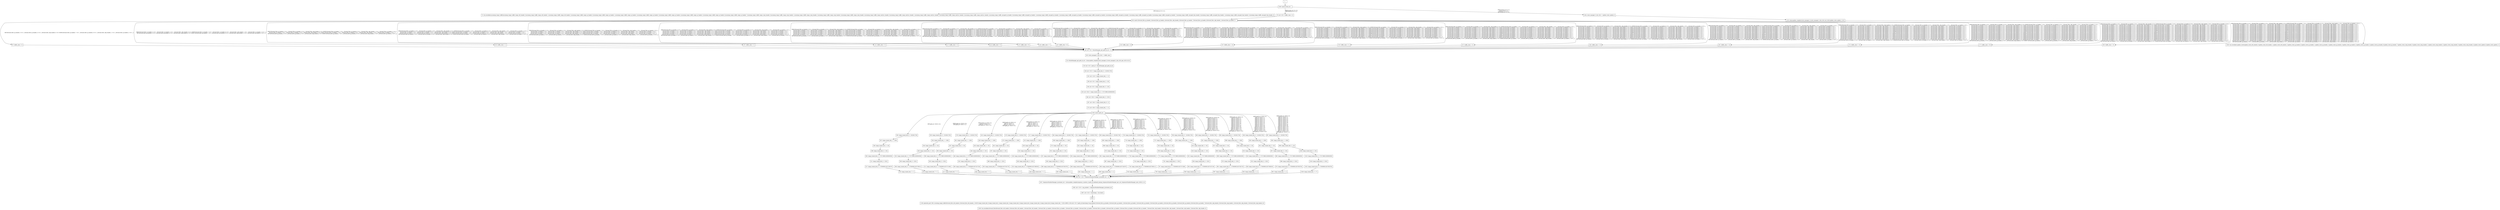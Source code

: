 digraph G {
  "1: " [shape=box, ];
  "72: Sys.invalidate.incoming_tango_traffic(incoming_tango_traffic_tango_eth_header_0,incoming_tango_traffic_tango_eth_header_1,incoming_tango_traffic_tango_eth_header_2,incoming_tango_traffic_tango_ip_header_0,incoming_tango_traffic_tango_ip_header_1,incoming_tango_traffic_tango_ip_header_2,incoming_tango_traffic_tango_ip_header_3,incoming_tango_traffic_tango_ip_header_4,incoming_tango_traffic_tango_ip_header_5,incoming_tango_traffic_tango_ip_header_6,incoming_tango_traffic_tango_ip_header_7,incoming_tango_traffic_tango_icmp_header_0,incoming_tango_traffic_tango_icmp_header_1,incoming_tango_traffic_tango_icmp_header_2,incoming_tango_traffic_tango_icmp_header_3,incoming_tango_traffic_tango_icmp_header_4,incoming_tango_traffic_tango_metrics_header_0,incoming_tango_traffic_tango_metrics_header_1,incoming_tango_traffic_tango_metrics_header_2,incoming_tango_traffic_tango_metrics_header_3,incoming_tango_traffic_tango_metrics_header_4,incoming_tango_traffic_encaped_ip_header_0,incoming_tango_traffic_encaped_ip_header_1,incoming_tango_traffic_encaped_ip_header_2,incoming_tango_traffic_encaped_ip_header_3,incoming_tango_traffic_encaped_ip_header_4,incoming_tango_traffic_encaped_ip_header_5,incoming_tango_traffic_encaped_ip_header_6,incoming_tango_traffic_encaped_ip_header_7,incoming_tango_traffic_encaped_dup_header_0,incoming_tango_traffic_encaped_dup_header_1,incoming_tango_traffic_encaped_dup_header_2,incoming_tango_traffic_encaped_dup_header_3);" [
  shape=box, ];
  "78: int<<8>> traffic_class = 0;" [shape=box, ];
  "97: traffic_class = 0;" [shape=box, ];
  "102: traffic_class = 1;" [shape=box, ];
  "107: traffic_class = 2;" [shape=box, ];
  "112: traffic_class = 3;" [shape=box, ];
  "117: traffic_class = 4;" [shape=box, ];
  "122: traffic_class = 5;" [shape=box, ];
  "127: traffic_class = 6;" [shape=box, ];
  "132: traffic_class = 7;" [shape=box, ];
  "137: traffic_class = 8;" [shape=box, ];
  "142: traffic_class = 9;" [shape=box, ];
  "147: traffic_class = 10;" [shape=box, ];
  "152: traffic_class = 11;" [shape=box, ];
  "157: traffic_class = 12;" [shape=box, ];
  "162: traffic_class = 13;" [shape=box, ];
  "167: traffic_class = 14;" [shape=box, ];
  "172: traffic_class = 15;" [shape=box, ];
  "177: traffic_class = 30;" [shape=box, ];
  "182: traffic_class = 31;" [shape=box, ];
  "183: match (forward_flow_ip_header_5,forward_flow_ip_header_4,forward_flow_udp_header_0,forward_flow_ip_header_7,forward_flow_ip_header_6,forward_flow_udp_header_1,forward_flow_ip_header_2) ...
" [
  shape=box, ];
  "189: int<<8>> RouteManager_get_path_id_ret = 32;" [shape=box, ];
  "192: route_manager_0_idx_4241 = traffic_class;" [shape=box, ];
  "213: RouteManager_get_path_id_ret = Array.update_complex(route_manager_0,route_manager_0_idx_4241,get_4232,0,0,0);" [
  shape=box, ];
  "219: int<<8>> path_id = RouteManager_get_path_id_ret;" [shape=box, ];
  "226: int<<32>> tango_tunnel_hdr_0 = 1610612736;" [shape=box, ];
  "232: int<<16>> tango_tunnel_hdr_1 = 0;" [shape=box, ];
  "239: int<<8>> tango_tunnel_hdr_2 = 58;" [shape=box, ];
  "246: int<<8>> tango_tunnel_hdr_3 = 220;" [shape=box, ];
  "253: int<<64>> tango_tunnel_hdr_4 = 2747196614509592830;" [shape=box, ];
  "260: int<<64>> tango_tunnel_hdr_5 = 3252;" [shape=box, ];
  "267: int<<64>> tango_tunnel_hdr_6 = 0;" [shape=box, ];
  "274: int<<64>> tango_tunnel_hdr_7 = 0;" [shape=box, ];
  "282: tango_tunnel_hdr_0 = 1610612736;" [shape=box, ];
  "287: tango_tunnel_hdr_1 = 1000;" [shape=box, ];
  "293: tango_tunnel_hdr_2 = 58;" [shape=box, ];
  "299: tango_tunnel_hdr_3 = 220;" [shape=box, ];
  "305: tango_tunnel_hdr_4 = 2747196614509592830;" [shape=box, ];
  "311: tango_tunnel_hdr_5 = 3252;" [shape=box, ];
  "317: tango_tunnel_hdr_6 = 2739390614537240576;" [shape=box, ];
  "323: tango_tunnel_hdr_7 = 1;" [shape=box, ];
  "329: tango_tunnel_hdr_0 = 1610612736;" [shape=box, ];
  "334: tango_tunnel_hdr_1 = 1000;" [shape=box, ];
  "340: tango_tunnel_hdr_2 = 58;" [shape=box, ];
  "346: tango_tunnel_hdr_3 = 220;" [shape=box, ];
  "352: tango_tunnel_hdr_4 = 2747196614509592830;" [shape=box, ];
  "358: tango_tunnel_hdr_5 = 3252;" [shape=box, ];
  "364: tango_tunnel_hdr_6 = 2739390614537306112;" [shape=box, ];
  "370: tango_tunnel_hdr_7 = 1;" [shape=box, ];
  "376: tango_tunnel_hdr_0 = 1610612736;" [shape=box, ];
  "381: tango_tunnel_hdr_1 = 1000;" [shape=box, ];
  "387: tango_tunnel_hdr_2 = 58;" [shape=box, ];
  "393: tango_tunnel_hdr_3 = 220;" [shape=box, ];
  "399: tango_tunnel_hdr_4 = 2747196614509592830;" [shape=box, ];
  "405: tango_tunnel_hdr_5 = 3252;" [shape=box, ];
  "411: tango_tunnel_hdr_6 = 2739390614537371648;" [shape=box, ];
  "417: tango_tunnel_hdr_7 = 1;" [shape=box, ];
  "423: tango_tunnel_hdr_0 = 1610612736;" [shape=box, ];
  "428: tango_tunnel_hdr_1 = 1000;" [shape=box, ];
  "434: tango_tunnel_hdr_2 = 58;" [shape=box, ];
  "440: tango_tunnel_hdr_3 = 220;" [shape=box, ];
  "446: tango_tunnel_hdr_4 = 2747196614509592830;" [shape=box, ];
  "452: tango_tunnel_hdr_5 = 3252;" [shape=box, ];
  "458: tango_tunnel_hdr_6 = 2739390614537437184;" [shape=box, ];
  "464: tango_tunnel_hdr_7 = 1;" [shape=box, ];
  "470: tango_tunnel_hdr_0 = 1610612736;" [shape=box, ];
  "475: tango_tunnel_hdr_1 = 1000;" [shape=box, ];
  "481: tango_tunnel_hdr_2 = 58;" [shape=box, ];
  "487: tango_tunnel_hdr_3 = 220;" [shape=box, ];
  "493: tango_tunnel_hdr_4 = 2747196614509592830;" [shape=box, ];
  "499: tango_tunnel_hdr_5 = 3252;" [shape=box, ];
  "505: tango_tunnel_hdr_6 = 2739390614537502720;" [shape=box, ];
  "511: tango_tunnel_hdr_7 = 1;" [shape=box, ];
  "517: tango_tunnel_hdr_0 = 1610612736;" [shape=box, ];
  "522: tango_tunnel_hdr_1 = 1000;" [shape=box, ];
  "528: tango_tunnel_hdr_2 = 58;" [shape=box, ];
  "534: tango_tunnel_hdr_3 = 220;" [shape=box, ];
  "540: tango_tunnel_hdr_4 = 2747196614509592830;" [shape=box, ];
  "546: tango_tunnel_hdr_5 = 3252;" [shape=box, ];
  "552: tango_tunnel_hdr_6 = 2739390614537568256;" [shape=box, ];
  "558: tango_tunnel_hdr_7 = 1;" [shape=box, ];
  "564: tango_tunnel_hdr_0 = 1610612736;" [shape=box, ];
  "569: tango_tunnel_hdr_1 = 1000;" [shape=box, ];
  "575: tango_tunnel_hdr_2 = 58;" [shape=box, ];
  "581: tango_tunnel_hdr_3 = 220;" [shape=box, ];
  "587: tango_tunnel_hdr_4 = 2747196614509592830;" [shape=box, ];
  "593: tango_tunnel_hdr_5 = 3252;" [shape=box, ];
  "599: tango_tunnel_hdr_6 = 2739390614537633792;" [shape=box, ];
  "605: tango_tunnel_hdr_7 = 1;" [shape=box, ];
  "611: tango_tunnel_hdr_0 = 1610612736;" [shape=box, ];
  "616: tango_tunnel_hdr_1 = 1000;" [shape=box, ];
  "622: tango_tunnel_hdr_2 = 58;" [shape=box, ];
  "628: tango_tunnel_hdr_3 = 220;" [shape=box, ];
  "634: tango_tunnel_hdr_4 = 2747196614509592830;" [shape=box, ];
  "640: tango_tunnel_hdr_5 = 3252;" [shape=box, ];
  "646: tango_tunnel_hdr_6 = 2739390614537633792;" [shape=box, ];
  "652: tango_tunnel_hdr_7 = 1;" [shape=box, ];
  "658: tango_tunnel_hdr_0 = 1610612736;" [shape=box, ];
  "663: tango_tunnel_hdr_1 = 1000;" [shape=box, ];
  "669: tango_tunnel_hdr_2 = 58;" [shape=box, ];
  "675: tango_tunnel_hdr_3 = 220;" [shape=box, ];
  "681: tango_tunnel_hdr_4 = 2747196614509592830;" [shape=box, ];
  "687: tango_tunnel_hdr_5 = 3252;" [shape=box, ];
  "693: tango_tunnel_hdr_6 = 2739390614537240576;" [shape=box, ];
  "699: tango_tunnel_hdr_7 = 2;" [shape=box, ];
  "705: tango_tunnel_hdr_0 = 1610612736;" [shape=box, ];
  "710: tango_tunnel_hdr_1 = 1000;" [shape=box, ];
  "716: tango_tunnel_hdr_2 = 58;" [shape=box, ];
  "722: tango_tunnel_hdr_3 = 220;" [shape=box, ];
  "728: tango_tunnel_hdr_4 = 2747196614509592830;" [shape=box, ];
  "734: tango_tunnel_hdr_5 = 3252;" [shape=box, ];
  "740: tango_tunnel_hdr_6 = 2739390614537306112;" [shape=box, ];
  "746: tango_tunnel_hdr_7 = 2;" [shape=box, ];
  "752: tango_tunnel_hdr_0 = 1610612736;" [shape=box, ];
  "757: tango_tunnel_hdr_1 = 1000;" [shape=box, ];
  "763: tango_tunnel_hdr_2 = 58;" [shape=box, ];
  "769: tango_tunnel_hdr_3 = 220;" [shape=box, ];
  "775: tango_tunnel_hdr_4 = 2747196614509592830;" [shape=box, ];
  "781: tango_tunnel_hdr_5 = 3252;" [shape=box, ];
  "787: tango_tunnel_hdr_6 = 2739390614537371648;" [shape=box, ];
  "793: tango_tunnel_hdr_7 = 2;" [shape=box, ];
  "799: tango_tunnel_hdr_0 = 1610612736;" [shape=box, ];
  "804: tango_tunnel_hdr_1 = 1000;" [shape=box, ];
  "810: tango_tunnel_hdr_2 = 58;" [shape=box, ];
  "816: tango_tunnel_hdr_3 = 220;" [shape=box, ];
  "822: tango_tunnel_hdr_4 = 2747196614509592830;" [shape=box, ];
  "828: tango_tunnel_hdr_5 = 3252;" [shape=box, ];
  "834: tango_tunnel_hdr_6 = 2739390614537437184;" [shape=box, ];
  "840: tango_tunnel_hdr_7 = 2;" [shape=box, ];
  "846: tango_tunnel_hdr_0 = 1610612736;" [shape=box, ];
  "851: tango_tunnel_hdr_1 = 1000;" [shape=box, ];
  "857: tango_tunnel_hdr_2 = 58;" [shape=box, ];
  "863: tango_tunnel_hdr_3 = 220;" [shape=box, ];
  "869: tango_tunnel_hdr_4 = 2747196614509592830;" [shape=box, ];
  "875: tango_tunnel_hdr_5 = 3252;" [shape=box, ];
  "881: tango_tunnel_hdr_6 = 2739390614537502720;" [shape=box, ];
  "887: tango_tunnel_hdr_7 = 2;" [shape=box, ];
  "893: tango_tunnel_hdr_0 = 1610612736;" [shape=box, ];
  "898: tango_tunnel_hdr_1 = 1000;" [shape=box, ];
  "904: tango_tunnel_hdr_2 = 58;" [shape=box, ];
  "910: tango_tunnel_hdr_3 = 220;" [shape=box, ];
  "916: tango_tunnel_hdr_4 = 2747196614509592830;" [shape=box, ];
  "922: tango_tunnel_hdr_5 = 3252;" [shape=box, ];
  "928: tango_tunnel_hdr_6 = 2739390614537568256;" [shape=box, ];
  "934: tango_tunnel_hdr_7 = 2;" [shape=box, ];
  "940: tango_tunnel_hdr_0 = 1610612736;" [shape=box, ];
  "945: tango_tunnel_hdr_1 = 1000;" [shape=box, ];
  "951: tango_tunnel_hdr_2 = 58;" [shape=box, ];
  "957: tango_tunnel_hdr_3 = 220;" [shape=box, ];
  "963: tango_tunnel_hdr_4 = 2747196614509592830;" [shape=box, ];
  "969: tango_tunnel_hdr_5 = 3252;" [shape=box, ];
  "975: tango_tunnel_hdr_6 = 2739390614537633792;" [shape=box, ];
  "981: tango_tunnel_hdr_7 = 2;" [shape=box, ];
  "987: tango_tunnel_hdr_0 = 1610612736;" [shape=box, ];
  "992: tango_tunnel_hdr_1 = 1000;" [shape=box, ];
  "998: tango_tunnel_hdr_2 = 58;" [shape=box, ];
  "1004: tango_tunnel_hdr_3 = 220;" [shape=box, ];
  "1010: tango_tunnel_hdr_4 = 2747196614509592830;" [shape=box, ];
  "1016: tango_tunnel_hdr_5 = 3252;" [shape=box, ];
  "1022: tango_tunnel_hdr_6 = 2739390614537633792;" [shape=box, ];
  "1028: tango_tunnel_hdr_7 = 77;" [shape=box, ];
  "1030: match (path_id) ...
" [shape=box, ];
  "1036: int<<16>> SequenceNumberManager_increment_ret = 32;" [shape=box, ];
  "1057: SequenceNumberManager_increment_ret = Array.update_complex(sequence_counters_0,path_id,combined_memop_SequenceNumberManager_get_curr_SequenceNumberManager_next_4236,0,1,0);" [
  shape=box, ];
  "1062: int<<16>> seq_number = SequenceNumberManager_increment_ret;" [
  shape=box, ];
  "1067: int<<32>> timestamp = Sys.time();" [shape=box, ];
  "1068: " [shape=box, ];
  "1159: generate_port (264, incoming_tango_traffic(forward_flow_eth_header_0,forward_flow_eth_header_1,34525,tango_tunnel_hdr_0,tango_tunnel_hdr_1,tango_tunnel_hdr_2,tango_tunnel_hdr_3,tango_tunnel_hdr_4,tango_tunnel_hdr_5,tango_tunnel_hdr_6,tango_tunnel_hdr_7,128,0,43981,0,204,(int<<8>>)path_id,timestamp,0,seq_number,0,forward_flow_ip_header_0,forward_flow_ip_header_1,forward_flow_ip_header_2,forward_flow_ip_header_3,forward_flow_ip_header_4,forward_flow_ip_header_5,forward_flow_ip_header_6,forward_flow_ip_header_7,forward_flow_udp_header_0,forward_flow_udp_header_1,forward_flow_udp_header_2,forward_flow_udp_header_3));" [
  shape=box, ];
  "1200: Sys.invalidate.forward_flow(forward_flow_eth_header_0,forward_flow_eth_header_1,forward_flow_eth_header_2,forward_flow_ip_header_0,forward_flow_ip_header_1,forward_flow_ip_header_2,forward_flow_ip_header_3,forward_flow_ip_header_4,forward_flow_ip_header_5,forward_flow_ip_header_6,forward_flow_ip_header_7,forward_flow_udp_header_0,forward_flow_udp_header_1,forward_flow_udp_header_2,forward_flow_udp_header_3);" [
  shape=box, ];
  "1204: route_manager_0_idx_4241 = update_route_update_0;" [shape=box, ];
  "1223: Array.update_complex(route_manager_0,route_manager_0_idx_4241,set_4240,update_route_update_1,0,0);" [
  shape=box, ];
  "1263: Sys.invalidate.update_route(update_route_eth_header_0,update_route_eth_header_1,update_route_eth_header_2,update_route_ip_header_0,update_route_ip_header_1,update_route_ip_header_2,update_route_ip_header_3,update_route_ip_header_4,update_route_ip_header_5,update_route_ip_header_6,update_route_ip_header_7,update_route_icmp_header_0,update_route_icmp_header_1,update_route_icmp_header_2,update_route_icmp_header_3,update_route_icmp_header_4,update_route_update_0,update_route_update_1);" [
  shape=box, ];
  "1265: match (event_id) ...
" [shape=box, ];
  
  
  "1: " -> "1265: match (event_id) ...
" [label="", ];
  "78: int<<8>> traffic_class = 0;" -> "183: match (forward_flow_ip_header_5,forward_flow_ip_header_4,forward_flow_udp_header_0,forward_flow_ip_header_7,forward_flow_ip_header_6,forward_flow_udp_header_1,forward_flow_ip_header_2) ...
" [
  label="", ];
  "97: traffic_class = 0;" -> "189: int<<8>> RouteManager_get_path_id_ret = 32;" [
  label="", ];
  "102: traffic_class = 1;" -> "189: int<<8>> RouteManager_get_path_id_ret = 32;" [
  label="", ];
  "107: traffic_class = 2;" -> "189: int<<8>> RouteManager_get_path_id_ret = 32;" [
  label="", ];
  "112: traffic_class = 3;" -> "189: int<<8>> RouteManager_get_path_id_ret = 32;" [
  label="", ];
  "117: traffic_class = 4;" -> "189: int<<8>> RouteManager_get_path_id_ret = 32;" [
  label="", ];
  "122: traffic_class = 5;" -> "189: int<<8>> RouteManager_get_path_id_ret = 32;" [
  label="", ];
  "127: traffic_class = 6;" -> "189: int<<8>> RouteManager_get_path_id_ret = 32;" [
  label="", ];
  "132: traffic_class = 7;" -> "189: int<<8>> RouteManager_get_path_id_ret = 32;" [
  label="", ];
  "137: traffic_class = 8;" -> "189: int<<8>> RouteManager_get_path_id_ret = 32;" [
  label="", ];
  "142: traffic_class = 9;" -> "189: int<<8>> RouteManager_get_path_id_ret = 32;" [
  label="", ];
  "147: traffic_class = 10;" -> "189: int<<8>> RouteManager_get_path_id_ret = 32;" [
  label="", ];
  "152: traffic_class = 11;" -> "189: int<<8>> RouteManager_get_path_id_ret = 32;" [
  label="", ];
  "157: traffic_class = 12;" -> "189: int<<8>> RouteManager_get_path_id_ret = 32;" [
  label="", ];
  "162: traffic_class = 13;" -> "189: int<<8>> RouteManager_get_path_id_ret = 32;" [
  label="", ];
  "167: traffic_class = 14;" -> "189: int<<8>> RouteManager_get_path_id_ret = 32;" [
  label="", ];
  "172: traffic_class = 15;" -> "189: int<<8>> RouteManager_get_path_id_ret = 32;" [
  label="", ];
  "177: traffic_class = 30;" -> "189: int<<8>> RouteManager_get_path_id_ret = 32;" [
  label="", ];
  "182: traffic_class = 31;" -> "189: int<<8>> RouteManager_get_path_id_ret = 32;" [
  label="", ];
  "183: match (forward_flow_ip_header_5,forward_flow_ip_header_4,forward_flow_udp_header_0,forward_flow_ip_header_7,forward_flow_ip_header_6,forward_flow_udp_header_1,forward_flow_ip_header_2) ...
" -> "97: traffic_class = 0;" [
  label="HIT{forward_flow_ip_header_5~0==_,forward_flow_ip_header_4~0==_,forward_flow_udp_header_0~0==50000,forward_flow_ip_header_7~0==_,forward_flow_ip_header_6~0==_,forward_flow_udp_header_1~0==_,forward_flow_ip_header_2~0==_;}",
  ];
  "183: match (forward_flow_ip_header_5,forward_flow_ip_header_4,forward_flow_udp_header_0,forward_flow_ip_header_7,forward_flow_ip_header_6,forward_flow_udp_header_1,forward_flow_ip_header_2) ...
" -> "102: traffic_class = 1;" [
  label="MISS{forward_flow_ip_header_5~0==_,forward_flow_ip_header_4~0==_,forward_flow_udp_header_0~0==50000,forward_flow_ip_header_7~0==_,forward_flow_ip_header_6~0==_,forward_flow_udp_header_1~0==_,forward_flow_ip_header_2~0==_;}
HIT{forward_flow_ip_header_5~0==_,forward_flow_ip_header_4~0==_,forward_flow_udp_header_0~0==50001,forward_flow_ip_header_7~0==_,forward_flow_ip_header_6~0==_,forward_flow_udp_header_1~0==_,forward_flow_ip_header_2~0==_;}",
  ];
  "183: match (forward_flow_ip_header_5,forward_flow_ip_header_4,forward_flow_udp_header_0,forward_flow_ip_header_7,forward_flow_ip_header_6,forward_flow_udp_header_1,forward_flow_ip_header_2) ...
" -> "107: traffic_class = 2;" [
  label="MISS{forward_flow_ip_header_5~0==_,forward_flow_ip_header_4~0==_,forward_flow_udp_header_0~0==50000,forward_flow_ip_header_7~0==_,forward_flow_ip_header_6~0==_,forward_flow_udp_header_1~0==_,forward_flow_ip_header_2~0==_;
forward_flow_ip_header_5~0==_,forward_flow_ip_header_4~0==_,forward_flow_udp_header_0~0==50001,forward_flow_ip_header_7~0==_,forward_flow_ip_header_6~0==_,forward_flow_udp_header_1~0==_,forward_flow_ip_header_2~0==_;}
HIT{forward_flow_ip_header_5~0==_,forward_flow_ip_header_4~0==_,forward_flow_udp_header_0~0==50002,forward_flow_ip_header_7~0==_,forward_flow_ip_header_6~0==_,forward_flow_udp_header_1~0==_,forward_flow_ip_header_2~0==_;}",
  ];
  "183: match (forward_flow_ip_header_5,forward_flow_ip_header_4,forward_flow_udp_header_0,forward_flow_ip_header_7,forward_flow_ip_header_6,forward_flow_udp_header_1,forward_flow_ip_header_2) ...
" -> "112: traffic_class = 3;" [
  label="MISS{forward_flow_ip_header_5~0==_,forward_flow_ip_header_4~0==_,forward_flow_udp_header_0~0==50000,forward_flow_ip_header_7~0==_,forward_flow_ip_header_6~0==_,forward_flow_udp_header_1~0==_,forward_flow_ip_header_2~0==_;
forward_flow_ip_header_5~0==_,forward_flow_ip_header_4~0==_,forward_flow_udp_header_0~0==50001,forward_flow_ip_header_7~0==_,forward_flow_ip_header_6~0==_,forward_flow_udp_header_1~0==_,forward_flow_ip_header_2~0==_;
forward_flow_ip_header_5~0==_,forward_flow_ip_header_4~0==_,forward_flow_udp_header_0~0==50002,forward_flow_ip_header_7~0==_,forward_flow_ip_header_6~0==_,forward_flow_udp_header_1~0==_,forward_flow_ip_header_2~0==_;}
HIT{forward_flow_ip_header_5~0==_,forward_flow_ip_header_4~0==_,forward_flow_udp_header_0~0==50003,forward_flow_ip_header_7~0==_,forward_flow_ip_header_6~0==_,forward_flow_udp_header_1~0==_,forward_flow_ip_header_2~0==_;}",
  ];
  "183: match (forward_flow_ip_header_5,forward_flow_ip_header_4,forward_flow_udp_header_0,forward_flow_ip_header_7,forward_flow_ip_header_6,forward_flow_udp_header_1,forward_flow_ip_header_2) ...
" -> "117: traffic_class = 4;" [
  label="MISS{forward_flow_ip_header_5~0==_,forward_flow_ip_header_4~0==_,forward_flow_udp_header_0~0==50000,forward_flow_ip_header_7~0==_,forward_flow_ip_header_6~0==_,forward_flow_udp_header_1~0==_,forward_flow_ip_header_2~0==_;
forward_flow_ip_header_5~0==_,forward_flow_ip_header_4~0==_,forward_flow_udp_header_0~0==50001,forward_flow_ip_header_7~0==_,forward_flow_ip_header_6~0==_,forward_flow_udp_header_1~0==_,forward_flow_ip_header_2~0==_;
forward_flow_ip_header_5~0==_,forward_flow_ip_header_4~0==_,forward_flow_udp_header_0~0==50002,forward_flow_ip_header_7~0==_,forward_flow_ip_header_6~0==_,forward_flow_udp_header_1~0==_,forward_flow_ip_header_2~0==_;
forward_flow_ip_header_5~0==_,forward_flow_ip_header_4~0==_,forward_flow_udp_header_0~0==50003,forward_flow_ip_header_7~0==_,forward_flow_ip_header_6~0==_,forward_flow_udp_header_1~0==_,forward_flow_ip_header_2~0==_;}
HIT{forward_flow_ip_header_5~0==_,forward_flow_ip_header_4~0==_,forward_flow_udp_header_0~0==50004,forward_flow_ip_header_7~0==_,forward_flow_ip_header_6~0==_,forward_flow_udp_header_1~0==_,forward_flow_ip_header_2~0==_;}",
  ];
  "183: match (forward_flow_ip_header_5,forward_flow_ip_header_4,forward_flow_udp_header_0,forward_flow_ip_header_7,forward_flow_ip_header_6,forward_flow_udp_header_1,forward_flow_ip_header_2) ...
" -> "122: traffic_class = 5;" [
  label="MISS{forward_flow_ip_header_5~0==_,forward_flow_ip_header_4~0==_,forward_flow_udp_header_0~0==50000,forward_flow_ip_header_7~0==_,forward_flow_ip_header_6~0==_,forward_flow_udp_header_1~0==_,forward_flow_ip_header_2~0==_;
forward_flow_ip_header_5~0==_,forward_flow_ip_header_4~0==_,forward_flow_udp_header_0~0==50001,forward_flow_ip_header_7~0==_,forward_flow_ip_header_6~0==_,forward_flow_udp_header_1~0==_,forward_flow_ip_header_2~0==_;
forward_flow_ip_header_5~0==_,forward_flow_ip_header_4~0==_,forward_flow_udp_header_0~0==50002,forward_flow_ip_header_7~0==_,forward_flow_ip_header_6~0==_,forward_flow_udp_header_1~0==_,forward_flow_ip_header_2~0==_;
forward_flow_ip_header_5~0==_,forward_flow_ip_header_4~0==_,forward_flow_udp_header_0~0==50003,forward_flow_ip_header_7~0==_,forward_flow_ip_header_6~0==_,forward_flow_udp_header_1~0==_,forward_flow_ip_header_2~0==_;
forward_flow_ip_header_5~0==_,forward_flow_ip_header_4~0==_,forward_flow_udp_header_0~0==50004,forward_flow_ip_header_7~0==_,forward_flow_ip_header_6~0==_,forward_flow_udp_header_1~0==_,forward_flow_ip_header_2~0==_;}
HIT{forward_flow_ip_header_5~0==_,forward_flow_ip_header_4~0==_,forward_flow_udp_header_0~0==50005,forward_flow_ip_header_7~0==_,forward_flow_ip_header_6~0==_,forward_flow_udp_header_1~0==_,forward_flow_ip_header_2~0==_;}",
  ];
  "183: match (forward_flow_ip_header_5,forward_flow_ip_header_4,forward_flow_udp_header_0,forward_flow_ip_header_7,forward_flow_ip_header_6,forward_flow_udp_header_1,forward_flow_ip_header_2) ...
" -> "127: traffic_class = 6;" [
  label="MISS{forward_flow_ip_header_5~0==_,forward_flow_ip_header_4~0==_,forward_flow_udp_header_0~0==50000,forward_flow_ip_header_7~0==_,forward_flow_ip_header_6~0==_,forward_flow_udp_header_1~0==_,forward_flow_ip_header_2~0==_;
forward_flow_ip_header_5~0==_,forward_flow_ip_header_4~0==_,forward_flow_udp_header_0~0==50001,forward_flow_ip_header_7~0==_,forward_flow_ip_header_6~0==_,forward_flow_udp_header_1~0==_,forward_flow_ip_header_2~0==_;
forward_flow_ip_header_5~0==_,forward_flow_ip_header_4~0==_,forward_flow_udp_header_0~0==50002,forward_flow_ip_header_7~0==_,forward_flow_ip_header_6~0==_,forward_flow_udp_header_1~0==_,forward_flow_ip_header_2~0==_;
forward_flow_ip_header_5~0==_,forward_flow_ip_header_4~0==_,forward_flow_udp_header_0~0==50003,forward_flow_ip_header_7~0==_,forward_flow_ip_header_6~0==_,forward_flow_udp_header_1~0==_,forward_flow_ip_header_2~0==_;
forward_flow_ip_header_5~0==_,forward_flow_ip_header_4~0==_,forward_flow_udp_header_0~0==50004,forward_flow_ip_header_7~0==_,forward_flow_ip_header_6~0==_,forward_flow_udp_header_1~0==_,forward_flow_ip_header_2~0==_;
forward_flow_ip_header_5~0==_,forward_flow_ip_header_4~0==_,forward_flow_udp_header_0~0==50005,forward_flow_ip_header_7~0==_,forward_flow_ip_header_6~0==_,forward_flow_udp_header_1~0==_,forward_flow_ip_header_2~0==_;}
HIT{forward_flow_ip_header_5~0==_,forward_flow_ip_header_4~0==_,forward_flow_udp_header_0~0==50006,forward_flow_ip_header_7~0==_,forward_flow_ip_header_6~0==_,forward_flow_udp_header_1~0==_,forward_flow_ip_header_2~0==_;}",
  ];
  "183: match (forward_flow_ip_header_5,forward_flow_ip_header_4,forward_flow_udp_header_0,forward_flow_ip_header_7,forward_flow_ip_header_6,forward_flow_udp_header_1,forward_flow_ip_header_2) ...
" -> "132: traffic_class = 7;" [
  label="MISS{forward_flow_ip_header_5~0==_,forward_flow_ip_header_4~0==_,forward_flow_udp_header_0~0==50000,forward_flow_ip_header_7~0==_,forward_flow_ip_header_6~0==_,forward_flow_udp_header_1~0==_,forward_flow_ip_header_2~0==_;
forward_flow_ip_header_5~0==_,forward_flow_ip_header_4~0==_,forward_flow_udp_header_0~0==50001,forward_flow_ip_header_7~0==_,forward_flow_ip_header_6~0==_,forward_flow_udp_header_1~0==_,forward_flow_ip_header_2~0==_;
forward_flow_ip_header_5~0==_,forward_flow_ip_header_4~0==_,forward_flow_udp_header_0~0==50002,forward_flow_ip_header_7~0==_,forward_flow_ip_header_6~0==_,forward_flow_udp_header_1~0==_,forward_flow_ip_header_2~0==_;
forward_flow_ip_header_5~0==_,forward_flow_ip_header_4~0==_,forward_flow_udp_header_0~0==50003,forward_flow_ip_header_7~0==_,forward_flow_ip_header_6~0==_,forward_flow_udp_header_1~0==_,forward_flow_ip_header_2~0==_;
forward_flow_ip_header_5~0==_,forward_flow_ip_header_4~0==_,forward_flow_udp_header_0~0==50004,forward_flow_ip_header_7~0==_,forward_flow_ip_header_6~0==_,forward_flow_udp_header_1~0==_,forward_flow_ip_header_2~0==_;
forward_flow_ip_header_5~0==_,forward_flow_ip_header_4~0==_,forward_flow_udp_header_0~0==50005,forward_flow_ip_header_7~0==_,forward_flow_ip_header_6~0==_,forward_flow_udp_header_1~0==_,forward_flow_ip_header_2~0==_;
forward_flow_ip_header_5~0==_,forward_flow_ip_header_4~0==_,forward_flow_udp_header_0~0==50006,forward_flow_ip_header_7~0==_,forward_flow_ip_header_6~0==_,forward_flow_udp_header_1~0==_,forward_flow_ip_header_2~0==_;}
HIT{forward_flow_ip_header_5~0==_,forward_flow_ip_header_4~0==_,forward_flow_udp_header_0~0==50007,forward_flow_ip_header_7~0==_,forward_flow_ip_header_6~0==_,forward_flow_udp_header_1~0==_,forward_flow_ip_header_2~0==_;}",
  ];
  "183: match (forward_flow_ip_header_5,forward_flow_ip_header_4,forward_flow_udp_header_0,forward_flow_ip_header_7,forward_flow_ip_header_6,forward_flow_udp_header_1,forward_flow_ip_header_2) ...
" -> "137: traffic_class = 8;" [
  label="MISS{forward_flow_ip_header_5~0==_,forward_flow_ip_header_4~0==_,forward_flow_udp_header_0~0==50000,forward_flow_ip_header_7~0==_,forward_flow_ip_header_6~0==_,forward_flow_udp_header_1~0==_,forward_flow_ip_header_2~0==_;
forward_flow_ip_header_5~0==_,forward_flow_ip_header_4~0==_,forward_flow_udp_header_0~0==50001,forward_flow_ip_header_7~0==_,forward_flow_ip_header_6~0==_,forward_flow_udp_header_1~0==_,forward_flow_ip_header_2~0==_;
forward_flow_ip_header_5~0==_,forward_flow_ip_header_4~0==_,forward_flow_udp_header_0~0==50002,forward_flow_ip_header_7~0==_,forward_flow_ip_header_6~0==_,forward_flow_udp_header_1~0==_,forward_flow_ip_header_2~0==_;
forward_flow_ip_header_5~0==_,forward_flow_ip_header_4~0==_,forward_flow_udp_header_0~0==50003,forward_flow_ip_header_7~0==_,forward_flow_ip_header_6~0==_,forward_flow_udp_header_1~0==_,forward_flow_ip_header_2~0==_;
forward_flow_ip_header_5~0==_,forward_flow_ip_header_4~0==_,forward_flow_udp_header_0~0==50004,forward_flow_ip_header_7~0==_,forward_flow_ip_header_6~0==_,forward_flow_udp_header_1~0==_,forward_flow_ip_header_2~0==_;
forward_flow_ip_header_5~0==_,forward_flow_ip_header_4~0==_,forward_flow_udp_header_0~0==50005,forward_flow_ip_header_7~0==_,forward_flow_ip_header_6~0==_,forward_flow_udp_header_1~0==_,forward_flow_ip_header_2~0==_;
forward_flow_ip_header_5~0==_,forward_flow_ip_header_4~0==_,forward_flow_udp_header_0~0==50006,forward_flow_ip_header_7~0==_,forward_flow_ip_header_6~0==_,forward_flow_udp_header_1~0==_,forward_flow_ip_header_2~0==_;
forward_flow_ip_header_5~0==_,forward_flow_ip_header_4~0==_,forward_flow_udp_header_0~0==50007,forward_flow_ip_header_7~0==_,forward_flow_ip_header_6~0==_,forward_flow_udp_header_1~0==_,forward_flow_ip_header_2~0==_;}
HIT{forward_flow_ip_header_5~0==_,forward_flow_ip_header_4~0==_,forward_flow_udp_header_0~0==60000,forward_flow_ip_header_7~0==_,forward_flow_ip_header_6~0==_,forward_flow_udp_header_1~0==_,forward_flow_ip_header_2~0==_;}",
  ];
  "183: match (forward_flow_ip_header_5,forward_flow_ip_header_4,forward_flow_udp_header_0,forward_flow_ip_header_7,forward_flow_ip_header_6,forward_flow_udp_header_1,forward_flow_ip_header_2) ...
" -> "142: traffic_class = 9;" [
  label="MISS{forward_flow_ip_header_5~0==_,forward_flow_ip_header_4~0==_,forward_flow_udp_header_0~0==50000,forward_flow_ip_header_7~0==_,forward_flow_ip_header_6~0==_,forward_flow_udp_header_1~0==_,forward_flow_ip_header_2~0==_;
forward_flow_ip_header_5~0==_,forward_flow_ip_header_4~0==_,forward_flow_udp_header_0~0==50001,forward_flow_ip_header_7~0==_,forward_flow_ip_header_6~0==_,forward_flow_udp_header_1~0==_,forward_flow_ip_header_2~0==_;
forward_flow_ip_header_5~0==_,forward_flow_ip_header_4~0==_,forward_flow_udp_header_0~0==50002,forward_flow_ip_header_7~0==_,forward_flow_ip_header_6~0==_,forward_flow_udp_header_1~0==_,forward_flow_ip_header_2~0==_;
forward_flow_ip_header_5~0==_,forward_flow_ip_header_4~0==_,forward_flow_udp_header_0~0==50003,forward_flow_ip_header_7~0==_,forward_flow_ip_header_6~0==_,forward_flow_udp_header_1~0==_,forward_flow_ip_header_2~0==_;
forward_flow_ip_header_5~0==_,forward_flow_ip_header_4~0==_,forward_flow_udp_header_0~0==50004,forward_flow_ip_header_7~0==_,forward_flow_ip_header_6~0==_,forward_flow_udp_header_1~0==_,forward_flow_ip_header_2~0==_;
forward_flow_ip_header_5~0==_,forward_flow_ip_header_4~0==_,forward_flow_udp_header_0~0==50005,forward_flow_ip_header_7~0==_,forward_flow_ip_header_6~0==_,forward_flow_udp_header_1~0==_,forward_flow_ip_header_2~0==_;
forward_flow_ip_header_5~0==_,forward_flow_ip_header_4~0==_,forward_flow_udp_header_0~0==50006,forward_flow_ip_header_7~0==_,forward_flow_ip_header_6~0==_,forward_flow_udp_header_1~0==_,forward_flow_ip_header_2~0==_;
forward_flow_ip_header_5~0==_,forward_flow_ip_header_4~0==_,forward_flow_udp_header_0~0==50007,forward_flow_ip_header_7~0==_,forward_flow_ip_header_6~0==_,forward_flow_udp_header_1~0==_,forward_flow_ip_header_2~0==_;
forward_flow_ip_header_5~0==_,forward_flow_ip_header_4~0==_,forward_flow_udp_header_0~0==60000,forward_flow_ip_header_7~0==_,forward_flow_ip_header_6~0==_,forward_flow_udp_header_1~0==_,forward_flow_ip_header_2~0==_;}
HIT{forward_flow_ip_header_5~0==_,forward_flow_ip_header_4~0==_,forward_flow_udp_header_0~0==60001,forward_flow_ip_header_7~0==_,forward_flow_ip_header_6~0==_,forward_flow_udp_header_1~0==_,forward_flow_ip_header_2~0==_;}",
  ];
  "183: match (forward_flow_ip_header_5,forward_flow_ip_header_4,forward_flow_udp_header_0,forward_flow_ip_header_7,forward_flow_ip_header_6,forward_flow_udp_header_1,forward_flow_ip_header_2) ...
" -> "147: traffic_class = 10;" [
  label="MISS{forward_flow_ip_header_5~0==_,forward_flow_ip_header_4~0==_,forward_flow_udp_header_0~0==50000,forward_flow_ip_header_7~0==_,forward_flow_ip_header_6~0==_,forward_flow_udp_header_1~0==_,forward_flow_ip_header_2~0==_;
forward_flow_ip_header_5~0==_,forward_flow_ip_header_4~0==_,forward_flow_udp_header_0~0==50001,forward_flow_ip_header_7~0==_,forward_flow_ip_header_6~0==_,forward_flow_udp_header_1~0==_,forward_flow_ip_header_2~0==_;
forward_flow_ip_header_5~0==_,forward_flow_ip_header_4~0==_,forward_flow_udp_header_0~0==50002,forward_flow_ip_header_7~0==_,forward_flow_ip_header_6~0==_,forward_flow_udp_header_1~0==_,forward_flow_ip_header_2~0==_;
forward_flow_ip_header_5~0==_,forward_flow_ip_header_4~0==_,forward_flow_udp_header_0~0==50003,forward_flow_ip_header_7~0==_,forward_flow_ip_header_6~0==_,forward_flow_udp_header_1~0==_,forward_flow_ip_header_2~0==_;
forward_flow_ip_header_5~0==_,forward_flow_ip_header_4~0==_,forward_flow_udp_header_0~0==50004,forward_flow_ip_header_7~0==_,forward_flow_ip_header_6~0==_,forward_flow_udp_header_1~0==_,forward_flow_ip_header_2~0==_;
forward_flow_ip_header_5~0==_,forward_flow_ip_header_4~0==_,forward_flow_udp_header_0~0==50005,forward_flow_ip_header_7~0==_,forward_flow_ip_header_6~0==_,forward_flow_udp_header_1~0==_,forward_flow_ip_header_2~0==_;
forward_flow_ip_header_5~0==_,forward_flow_ip_header_4~0==_,forward_flow_udp_header_0~0==50006,forward_flow_ip_header_7~0==_,forward_flow_ip_header_6~0==_,forward_flow_udp_header_1~0==_,forward_flow_ip_header_2~0==_;
forward_flow_ip_header_5~0==_,forward_flow_ip_header_4~0==_,forward_flow_udp_header_0~0==50007,forward_flow_ip_header_7~0==_,forward_flow_ip_header_6~0==_,forward_flow_udp_header_1~0==_,forward_flow_ip_header_2~0==_;
forward_flow_ip_header_5~0==_,forward_flow_ip_header_4~0==_,forward_flow_udp_header_0~0==60000,forward_flow_ip_header_7~0==_,forward_flow_ip_header_6~0==_,forward_flow_udp_header_1~0==_,forward_flow_ip_header_2~0==_;
forward_flow_ip_header_5~0==_,forward_flow_ip_header_4~0==_,forward_flow_udp_header_0~0==60001,forward_flow_ip_header_7~0==_,forward_flow_ip_header_6~0==_,forward_flow_udp_header_1~0==_,forward_flow_ip_header_2~0==_;}
HIT{forward_flow_ip_header_5~0==_,forward_flow_ip_header_4~0==_,forward_flow_udp_header_0~0==60002,forward_flow_ip_header_7~0==_,forward_flow_ip_header_6~0==_,forward_flow_udp_header_1~0==_,forward_flow_ip_header_2~0==_;}",
  ];
  "183: match (forward_flow_ip_header_5,forward_flow_ip_header_4,forward_flow_udp_header_0,forward_flow_ip_header_7,forward_flow_ip_header_6,forward_flow_udp_header_1,forward_flow_ip_header_2) ...
" -> "152: traffic_class = 11;" [
  label="MISS{forward_flow_ip_header_5~0==_,forward_flow_ip_header_4~0==_,forward_flow_udp_header_0~0==50000,forward_flow_ip_header_7~0==_,forward_flow_ip_header_6~0==_,forward_flow_udp_header_1~0==_,forward_flow_ip_header_2~0==_;
forward_flow_ip_header_5~0==_,forward_flow_ip_header_4~0==_,forward_flow_udp_header_0~0==50001,forward_flow_ip_header_7~0==_,forward_flow_ip_header_6~0==_,forward_flow_udp_header_1~0==_,forward_flow_ip_header_2~0==_;
forward_flow_ip_header_5~0==_,forward_flow_ip_header_4~0==_,forward_flow_udp_header_0~0==50002,forward_flow_ip_header_7~0==_,forward_flow_ip_header_6~0==_,forward_flow_udp_header_1~0==_,forward_flow_ip_header_2~0==_;
forward_flow_ip_header_5~0==_,forward_flow_ip_header_4~0==_,forward_flow_udp_header_0~0==50003,forward_flow_ip_header_7~0==_,forward_flow_ip_header_6~0==_,forward_flow_udp_header_1~0==_,forward_flow_ip_header_2~0==_;
forward_flow_ip_header_5~0==_,forward_flow_ip_header_4~0==_,forward_flow_udp_header_0~0==50004,forward_flow_ip_header_7~0==_,forward_flow_ip_header_6~0==_,forward_flow_udp_header_1~0==_,forward_flow_ip_header_2~0==_;
forward_flow_ip_header_5~0==_,forward_flow_ip_header_4~0==_,forward_flow_udp_header_0~0==50005,forward_flow_ip_header_7~0==_,forward_flow_ip_header_6~0==_,forward_flow_udp_header_1~0==_,forward_flow_ip_header_2~0==_;
forward_flow_ip_header_5~0==_,forward_flow_ip_header_4~0==_,forward_flow_udp_header_0~0==50006,forward_flow_ip_header_7~0==_,forward_flow_ip_header_6~0==_,forward_flow_udp_header_1~0==_,forward_flow_ip_header_2~0==_;
forward_flow_ip_header_5~0==_,forward_flow_ip_header_4~0==_,forward_flow_udp_header_0~0==50007,forward_flow_ip_header_7~0==_,forward_flow_ip_header_6~0==_,forward_flow_udp_header_1~0==_,forward_flow_ip_header_2~0==_;
forward_flow_ip_header_5~0==_,forward_flow_ip_header_4~0==_,forward_flow_udp_header_0~0==60000,forward_flow_ip_header_7~0==_,forward_flow_ip_header_6~0==_,forward_flow_udp_header_1~0==_,forward_flow_ip_header_2~0==_;
forward_flow_ip_header_5~0==_,forward_flow_ip_header_4~0==_,forward_flow_udp_header_0~0==60001,forward_flow_ip_header_7~0==_,forward_flow_ip_header_6~0==_,forward_flow_udp_header_1~0==_,forward_flow_ip_header_2~0==_;
forward_flow_ip_header_5~0==_,forward_flow_ip_header_4~0==_,forward_flow_udp_header_0~0==60002,forward_flow_ip_header_7~0==_,forward_flow_ip_header_6~0==_,forward_flow_udp_header_1~0==_,forward_flow_ip_header_2~0==_;}
HIT{forward_flow_ip_header_5~0==_,forward_flow_ip_header_4~0==_,forward_flow_udp_header_0~0==60003,forward_flow_ip_header_7~0==_,forward_flow_ip_header_6~0==_,forward_flow_udp_header_1~0==_,forward_flow_ip_header_2~0==_;}",
  ];
  "183: match (forward_flow_ip_header_5,forward_flow_ip_header_4,forward_flow_udp_header_0,forward_flow_ip_header_7,forward_flow_ip_header_6,forward_flow_udp_header_1,forward_flow_ip_header_2) ...
" -> "157: traffic_class = 12;" [
  label="MISS{forward_flow_ip_header_5~0==_,forward_flow_ip_header_4~0==_,forward_flow_udp_header_0~0==50000,forward_flow_ip_header_7~0==_,forward_flow_ip_header_6~0==_,forward_flow_udp_header_1~0==_,forward_flow_ip_header_2~0==_;
forward_flow_ip_header_5~0==_,forward_flow_ip_header_4~0==_,forward_flow_udp_header_0~0==50001,forward_flow_ip_header_7~0==_,forward_flow_ip_header_6~0==_,forward_flow_udp_header_1~0==_,forward_flow_ip_header_2~0==_;
forward_flow_ip_header_5~0==_,forward_flow_ip_header_4~0==_,forward_flow_udp_header_0~0==50002,forward_flow_ip_header_7~0==_,forward_flow_ip_header_6~0==_,forward_flow_udp_header_1~0==_,forward_flow_ip_header_2~0==_;
forward_flow_ip_header_5~0==_,forward_flow_ip_header_4~0==_,forward_flow_udp_header_0~0==50003,forward_flow_ip_header_7~0==_,forward_flow_ip_header_6~0==_,forward_flow_udp_header_1~0==_,forward_flow_ip_header_2~0==_;
forward_flow_ip_header_5~0==_,forward_flow_ip_header_4~0==_,forward_flow_udp_header_0~0==50004,forward_flow_ip_header_7~0==_,forward_flow_ip_header_6~0==_,forward_flow_udp_header_1~0==_,forward_flow_ip_header_2~0==_;
forward_flow_ip_header_5~0==_,forward_flow_ip_header_4~0==_,forward_flow_udp_header_0~0==50005,forward_flow_ip_header_7~0==_,forward_flow_ip_header_6~0==_,forward_flow_udp_header_1~0==_,forward_flow_ip_header_2~0==_;
forward_flow_ip_header_5~0==_,forward_flow_ip_header_4~0==_,forward_flow_udp_header_0~0==50006,forward_flow_ip_header_7~0==_,forward_flow_ip_header_6~0==_,forward_flow_udp_header_1~0==_,forward_flow_ip_header_2~0==_;
forward_flow_ip_header_5~0==_,forward_flow_ip_header_4~0==_,forward_flow_udp_header_0~0==50007,forward_flow_ip_header_7~0==_,forward_flow_ip_header_6~0==_,forward_flow_udp_header_1~0==_,forward_flow_ip_header_2~0==_;
forward_flow_ip_header_5~0==_,forward_flow_ip_header_4~0==_,forward_flow_udp_header_0~0==60000,forward_flow_ip_header_7~0==_,forward_flow_ip_header_6~0==_,forward_flow_udp_header_1~0==_,forward_flow_ip_header_2~0==_;
forward_flow_ip_header_5~0==_,forward_flow_ip_header_4~0==_,forward_flow_udp_header_0~0==60001,forward_flow_ip_header_7~0==_,forward_flow_ip_header_6~0==_,forward_flow_udp_header_1~0==_,forward_flow_ip_header_2~0==_;
forward_flow_ip_header_5~0==_,forward_flow_ip_header_4~0==_,forward_flow_udp_header_0~0==60002,forward_flow_ip_header_7~0==_,forward_flow_ip_header_6~0==_,forward_flow_udp_header_1~0==_,forward_flow_ip_header_2~0==_;
forward_flow_ip_header_5~0==_,forward_flow_ip_header_4~0==_,forward_flow_udp_header_0~0==60003,forward_flow_ip_header_7~0==_,forward_flow_ip_header_6~0==_,forward_flow_udp_header_1~0==_,forward_flow_ip_header_2~0==_;}
HIT{forward_flow_ip_header_5~0==_,forward_flow_ip_header_4~0==_,forward_flow_udp_header_0~0==60004,forward_flow_ip_header_7~0==_,forward_flow_ip_header_6~0==_,forward_flow_udp_header_1~0==_,forward_flow_ip_header_2~0==_;}",
  ];
  "183: match (forward_flow_ip_header_5,forward_flow_ip_header_4,forward_flow_udp_header_0,forward_flow_ip_header_7,forward_flow_ip_header_6,forward_flow_udp_header_1,forward_flow_ip_header_2) ...
" -> "162: traffic_class = 13;" [
  label="MISS{forward_flow_ip_header_5~0==_,forward_flow_ip_header_4~0==_,forward_flow_udp_header_0~0==50000,forward_flow_ip_header_7~0==_,forward_flow_ip_header_6~0==_,forward_flow_udp_header_1~0==_,forward_flow_ip_header_2~0==_;
forward_flow_ip_header_5~0==_,forward_flow_ip_header_4~0==_,forward_flow_udp_header_0~0==50001,forward_flow_ip_header_7~0==_,forward_flow_ip_header_6~0==_,forward_flow_udp_header_1~0==_,forward_flow_ip_header_2~0==_;
forward_flow_ip_header_5~0==_,forward_flow_ip_header_4~0==_,forward_flow_udp_header_0~0==50002,forward_flow_ip_header_7~0==_,forward_flow_ip_header_6~0==_,forward_flow_udp_header_1~0==_,forward_flow_ip_header_2~0==_;
forward_flow_ip_header_5~0==_,forward_flow_ip_header_4~0==_,forward_flow_udp_header_0~0==50003,forward_flow_ip_header_7~0==_,forward_flow_ip_header_6~0==_,forward_flow_udp_header_1~0==_,forward_flow_ip_header_2~0==_;
forward_flow_ip_header_5~0==_,forward_flow_ip_header_4~0==_,forward_flow_udp_header_0~0==50004,forward_flow_ip_header_7~0==_,forward_flow_ip_header_6~0==_,forward_flow_udp_header_1~0==_,forward_flow_ip_header_2~0==_;
forward_flow_ip_header_5~0==_,forward_flow_ip_header_4~0==_,forward_flow_udp_header_0~0==50005,forward_flow_ip_header_7~0==_,forward_flow_ip_header_6~0==_,forward_flow_udp_header_1~0==_,forward_flow_ip_header_2~0==_;
forward_flow_ip_header_5~0==_,forward_flow_ip_header_4~0==_,forward_flow_udp_header_0~0==50006,forward_flow_ip_header_7~0==_,forward_flow_ip_header_6~0==_,forward_flow_udp_header_1~0==_,forward_flow_ip_header_2~0==_;
forward_flow_ip_header_5~0==_,forward_flow_ip_header_4~0==_,forward_flow_udp_header_0~0==50007,forward_flow_ip_header_7~0==_,forward_flow_ip_header_6~0==_,forward_flow_udp_header_1~0==_,forward_flow_ip_header_2~0==_;
forward_flow_ip_header_5~0==_,forward_flow_ip_header_4~0==_,forward_flow_udp_header_0~0==60000,forward_flow_ip_header_7~0==_,forward_flow_ip_header_6~0==_,forward_flow_udp_header_1~0==_,forward_flow_ip_header_2~0==_;
forward_flow_ip_header_5~0==_,forward_flow_ip_header_4~0==_,forward_flow_udp_header_0~0==60001,forward_flow_ip_header_7~0==_,forward_flow_ip_header_6~0==_,forward_flow_udp_header_1~0==_,forward_flow_ip_header_2~0==_;
forward_flow_ip_header_5~0==_,forward_flow_ip_header_4~0==_,forward_flow_udp_header_0~0==60002,forward_flow_ip_header_7~0==_,forward_flow_ip_header_6~0==_,forward_flow_udp_header_1~0==_,forward_flow_ip_header_2~0==_;
forward_flow_ip_header_5~0==_,forward_flow_ip_header_4~0==_,forward_flow_udp_header_0~0==60003,forward_flow_ip_header_7~0==_,forward_flow_ip_header_6~0==_,forward_flow_udp_header_1~0==_,forward_flow_ip_header_2~0==_;
forward_flow_ip_header_5~0==_,forward_flow_ip_header_4~0==_,forward_flow_udp_header_0~0==60004,forward_flow_ip_header_7~0==_,forward_flow_ip_header_6~0==_,forward_flow_udp_header_1~0==_,forward_flow_ip_header_2~0==_;}
HIT{forward_flow_ip_header_5~0==_,forward_flow_ip_header_4~0==_,forward_flow_udp_header_0~0==60005,forward_flow_ip_header_7~0==_,forward_flow_ip_header_6~0==_,forward_flow_udp_header_1~0==_,forward_flow_ip_header_2~0==_;}",
  ];
  "183: match (forward_flow_ip_header_5,forward_flow_ip_header_4,forward_flow_udp_header_0,forward_flow_ip_header_7,forward_flow_ip_header_6,forward_flow_udp_header_1,forward_flow_ip_header_2) ...
" -> "167: traffic_class = 14;" [
  label="MISS{forward_flow_ip_header_5~0==_,forward_flow_ip_header_4~0==_,forward_flow_udp_header_0~0==50000,forward_flow_ip_header_7~0==_,forward_flow_ip_header_6~0==_,forward_flow_udp_header_1~0==_,forward_flow_ip_header_2~0==_;
forward_flow_ip_header_5~0==_,forward_flow_ip_header_4~0==_,forward_flow_udp_header_0~0==50001,forward_flow_ip_header_7~0==_,forward_flow_ip_header_6~0==_,forward_flow_udp_header_1~0==_,forward_flow_ip_header_2~0==_;
forward_flow_ip_header_5~0==_,forward_flow_ip_header_4~0==_,forward_flow_udp_header_0~0==50002,forward_flow_ip_header_7~0==_,forward_flow_ip_header_6~0==_,forward_flow_udp_header_1~0==_,forward_flow_ip_header_2~0==_;
forward_flow_ip_header_5~0==_,forward_flow_ip_header_4~0==_,forward_flow_udp_header_0~0==50003,forward_flow_ip_header_7~0==_,forward_flow_ip_header_6~0==_,forward_flow_udp_header_1~0==_,forward_flow_ip_header_2~0==_;
forward_flow_ip_header_5~0==_,forward_flow_ip_header_4~0==_,forward_flow_udp_header_0~0==50004,forward_flow_ip_header_7~0==_,forward_flow_ip_header_6~0==_,forward_flow_udp_header_1~0==_,forward_flow_ip_header_2~0==_;
forward_flow_ip_header_5~0==_,forward_flow_ip_header_4~0==_,forward_flow_udp_header_0~0==50005,forward_flow_ip_header_7~0==_,forward_flow_ip_header_6~0==_,forward_flow_udp_header_1~0==_,forward_flow_ip_header_2~0==_;
forward_flow_ip_header_5~0==_,forward_flow_ip_header_4~0==_,forward_flow_udp_header_0~0==50006,forward_flow_ip_header_7~0==_,forward_flow_ip_header_6~0==_,forward_flow_udp_header_1~0==_,forward_flow_ip_header_2~0==_;
forward_flow_ip_header_5~0==_,forward_flow_ip_header_4~0==_,forward_flow_udp_header_0~0==50007,forward_flow_ip_header_7~0==_,forward_flow_ip_header_6~0==_,forward_flow_udp_header_1~0==_,forward_flow_ip_header_2~0==_;
forward_flow_ip_header_5~0==_,forward_flow_ip_header_4~0==_,forward_flow_udp_header_0~0==60000,forward_flow_ip_header_7~0==_,forward_flow_ip_header_6~0==_,forward_flow_udp_header_1~0==_,forward_flow_ip_header_2~0==_;
forward_flow_ip_header_5~0==_,forward_flow_ip_header_4~0==_,forward_flow_udp_header_0~0==60001,forward_flow_ip_header_7~0==_,forward_flow_ip_header_6~0==_,forward_flow_udp_header_1~0==_,forward_flow_ip_header_2~0==_;
forward_flow_ip_header_5~0==_,forward_flow_ip_header_4~0==_,forward_flow_udp_header_0~0==60002,forward_flow_ip_header_7~0==_,forward_flow_ip_header_6~0==_,forward_flow_udp_header_1~0==_,forward_flow_ip_header_2~0==_;
forward_flow_ip_header_5~0==_,forward_flow_ip_header_4~0==_,forward_flow_udp_header_0~0==60003,forward_flow_ip_header_7~0==_,forward_flow_ip_header_6~0==_,forward_flow_udp_header_1~0==_,forward_flow_ip_header_2~0==_;
forward_flow_ip_header_5~0==_,forward_flow_ip_header_4~0==_,forward_flow_udp_header_0~0==60004,forward_flow_ip_header_7~0==_,forward_flow_ip_header_6~0==_,forward_flow_udp_header_1~0==_,forward_flow_ip_header_2~0==_;
forward_flow_ip_header_5~0==_,forward_flow_ip_header_4~0==_,forward_flow_udp_header_0~0==60005,forward_flow_ip_header_7~0==_,forward_flow_ip_header_6~0==_,forward_flow_udp_header_1~0==_,forward_flow_ip_header_2~0==_;}
HIT{forward_flow_ip_header_5~0==_,forward_flow_ip_header_4~0==_,forward_flow_udp_header_0~0==60006,forward_flow_ip_header_7~0==_,forward_flow_ip_header_6~0==_,forward_flow_udp_header_1~0==_,forward_flow_ip_header_2~0==_;}",
  ];
  "183: match (forward_flow_ip_header_5,forward_flow_ip_header_4,forward_flow_udp_header_0,forward_flow_ip_header_7,forward_flow_ip_header_6,forward_flow_udp_header_1,forward_flow_ip_header_2) ...
" -> "172: traffic_class = 15;" [
  label="MISS{forward_flow_ip_header_5~0==_,forward_flow_ip_header_4~0==_,forward_flow_udp_header_0~0==50000,forward_flow_ip_header_7~0==_,forward_flow_ip_header_6~0==_,forward_flow_udp_header_1~0==_,forward_flow_ip_header_2~0==_;
forward_flow_ip_header_5~0==_,forward_flow_ip_header_4~0==_,forward_flow_udp_header_0~0==50001,forward_flow_ip_header_7~0==_,forward_flow_ip_header_6~0==_,forward_flow_udp_header_1~0==_,forward_flow_ip_header_2~0==_;
forward_flow_ip_header_5~0==_,forward_flow_ip_header_4~0==_,forward_flow_udp_header_0~0==50002,forward_flow_ip_header_7~0==_,forward_flow_ip_header_6~0==_,forward_flow_udp_header_1~0==_,forward_flow_ip_header_2~0==_;
forward_flow_ip_header_5~0==_,forward_flow_ip_header_4~0==_,forward_flow_udp_header_0~0==50003,forward_flow_ip_header_7~0==_,forward_flow_ip_header_6~0==_,forward_flow_udp_header_1~0==_,forward_flow_ip_header_2~0==_;
forward_flow_ip_header_5~0==_,forward_flow_ip_header_4~0==_,forward_flow_udp_header_0~0==50004,forward_flow_ip_header_7~0==_,forward_flow_ip_header_6~0==_,forward_flow_udp_header_1~0==_,forward_flow_ip_header_2~0==_;
forward_flow_ip_header_5~0==_,forward_flow_ip_header_4~0==_,forward_flow_udp_header_0~0==50005,forward_flow_ip_header_7~0==_,forward_flow_ip_header_6~0==_,forward_flow_udp_header_1~0==_,forward_flow_ip_header_2~0==_;
forward_flow_ip_header_5~0==_,forward_flow_ip_header_4~0==_,forward_flow_udp_header_0~0==50006,forward_flow_ip_header_7~0==_,forward_flow_ip_header_6~0==_,forward_flow_udp_header_1~0==_,forward_flow_ip_header_2~0==_;
forward_flow_ip_header_5~0==_,forward_flow_ip_header_4~0==_,forward_flow_udp_header_0~0==50007,forward_flow_ip_header_7~0==_,forward_flow_ip_header_6~0==_,forward_flow_udp_header_1~0==_,forward_flow_ip_header_2~0==_;
forward_flow_ip_header_5~0==_,forward_flow_ip_header_4~0==_,forward_flow_udp_header_0~0==60000,forward_flow_ip_header_7~0==_,forward_flow_ip_header_6~0==_,forward_flow_udp_header_1~0==_,forward_flow_ip_header_2~0==_;
forward_flow_ip_header_5~0==_,forward_flow_ip_header_4~0==_,forward_flow_udp_header_0~0==60001,forward_flow_ip_header_7~0==_,forward_flow_ip_header_6~0==_,forward_flow_udp_header_1~0==_,forward_flow_ip_header_2~0==_;
forward_flow_ip_header_5~0==_,forward_flow_ip_header_4~0==_,forward_flow_udp_header_0~0==60002,forward_flow_ip_header_7~0==_,forward_flow_ip_header_6~0==_,forward_flow_udp_header_1~0==_,forward_flow_ip_header_2~0==_;
forward_flow_ip_header_5~0==_,forward_flow_ip_header_4~0==_,forward_flow_udp_header_0~0==60003,forward_flow_ip_header_7~0==_,forward_flow_ip_header_6~0==_,forward_flow_udp_header_1~0==_,forward_flow_ip_header_2~0==_;
forward_flow_ip_header_5~0==_,forward_flow_ip_header_4~0==_,forward_flow_udp_header_0~0==60004,forward_flow_ip_header_7~0==_,forward_flow_ip_header_6~0==_,forward_flow_udp_header_1~0==_,forward_flow_ip_header_2~0==_;
forward_flow_ip_header_5~0==_,forward_flow_ip_header_4~0==_,forward_flow_udp_header_0~0==60005,forward_flow_ip_header_7~0==_,forward_flow_ip_header_6~0==_,forward_flow_udp_header_1~0==_,forward_flow_ip_header_2~0==_;
forward_flow_ip_header_5~0==_,forward_flow_ip_header_4~0==_,forward_flow_udp_header_0~0==60006,forward_flow_ip_header_7~0==_,forward_flow_ip_header_6~0==_,forward_flow_udp_header_1~0==_,forward_flow_ip_header_2~0==_;}
HIT{forward_flow_ip_header_5~0==_,forward_flow_ip_header_4~0==_,forward_flow_udp_header_0~0==60007,forward_flow_ip_header_7~0==_,forward_flow_ip_header_6~0==_,forward_flow_udp_header_1~0==_,forward_flow_ip_header_2~0==_;}",
  ];
  "183: match (forward_flow_ip_header_5,forward_flow_ip_header_4,forward_flow_udp_header_0,forward_flow_ip_header_7,forward_flow_ip_header_6,forward_flow_udp_header_1,forward_flow_ip_header_2) ...
" -> "177: traffic_class = 30;" [
  label="MISS{forward_flow_ip_header_5~0==_,forward_flow_ip_header_4~0==_,forward_flow_udp_header_0~0==50000,forward_flow_ip_header_7~0==_,forward_flow_ip_header_6~0==_,forward_flow_udp_header_1~0==_,forward_flow_ip_header_2~0==_;
forward_flow_ip_header_5~0==_,forward_flow_ip_header_4~0==_,forward_flow_udp_header_0~0==50001,forward_flow_ip_header_7~0==_,forward_flow_ip_header_6~0==_,forward_flow_udp_header_1~0==_,forward_flow_ip_header_2~0==_;
forward_flow_ip_header_5~0==_,forward_flow_ip_header_4~0==_,forward_flow_udp_header_0~0==50002,forward_flow_ip_header_7~0==_,forward_flow_ip_header_6~0==_,forward_flow_udp_header_1~0==_,forward_flow_ip_header_2~0==_;
forward_flow_ip_header_5~0==_,forward_flow_ip_header_4~0==_,forward_flow_udp_header_0~0==50003,forward_flow_ip_header_7~0==_,forward_flow_ip_header_6~0==_,forward_flow_udp_header_1~0==_,forward_flow_ip_header_2~0==_;
forward_flow_ip_header_5~0==_,forward_flow_ip_header_4~0==_,forward_flow_udp_header_0~0==50004,forward_flow_ip_header_7~0==_,forward_flow_ip_header_6~0==_,forward_flow_udp_header_1~0==_,forward_flow_ip_header_2~0==_;
forward_flow_ip_header_5~0==_,forward_flow_ip_header_4~0==_,forward_flow_udp_header_0~0==50005,forward_flow_ip_header_7~0==_,forward_flow_ip_header_6~0==_,forward_flow_udp_header_1~0==_,forward_flow_ip_header_2~0==_;
forward_flow_ip_header_5~0==_,forward_flow_ip_header_4~0==_,forward_flow_udp_header_0~0==50006,forward_flow_ip_header_7~0==_,forward_flow_ip_header_6~0==_,forward_flow_udp_header_1~0==_,forward_flow_ip_header_2~0==_;
forward_flow_ip_header_5~0==_,forward_flow_ip_header_4~0==_,forward_flow_udp_header_0~0==50007,forward_flow_ip_header_7~0==_,forward_flow_ip_header_6~0==_,forward_flow_udp_header_1~0==_,forward_flow_ip_header_2~0==_;
forward_flow_ip_header_5~0==_,forward_flow_ip_header_4~0==_,forward_flow_udp_header_0~0==60000,forward_flow_ip_header_7~0==_,forward_flow_ip_header_6~0==_,forward_flow_udp_header_1~0==_,forward_flow_ip_header_2~0==_;
forward_flow_ip_header_5~0==_,forward_flow_ip_header_4~0==_,forward_flow_udp_header_0~0==60001,forward_flow_ip_header_7~0==_,forward_flow_ip_header_6~0==_,forward_flow_udp_header_1~0==_,forward_flow_ip_header_2~0==_;
forward_flow_ip_header_5~0==_,forward_flow_ip_header_4~0==_,forward_flow_udp_header_0~0==60002,forward_flow_ip_header_7~0==_,forward_flow_ip_header_6~0==_,forward_flow_udp_header_1~0==_,forward_flow_ip_header_2~0==_;
forward_flow_ip_header_5~0==_,forward_flow_ip_header_4~0==_,forward_flow_udp_header_0~0==60003,forward_flow_ip_header_7~0==_,forward_flow_ip_header_6~0==_,forward_flow_udp_header_1~0==_,forward_flow_ip_header_2~0==_;
forward_flow_ip_header_5~0==_,forward_flow_ip_header_4~0==_,forward_flow_udp_header_0~0==60004,forward_flow_ip_header_7~0==_,forward_flow_ip_header_6~0==_,forward_flow_udp_header_1~0==_,forward_flow_ip_header_2~0==_;
forward_flow_ip_header_5~0==_,forward_flow_ip_header_4~0==_,forward_flow_udp_header_0~0==60005,forward_flow_ip_header_7~0==_,forward_flow_ip_header_6~0==_,forward_flow_udp_header_1~0==_,forward_flow_ip_header_2~0==_;
forward_flow_ip_header_5~0==_,forward_flow_ip_header_4~0==_,forward_flow_udp_header_0~0==60006,forward_flow_ip_header_7~0==_,forward_flow_ip_header_6~0==_,forward_flow_udp_header_1~0==_,forward_flow_ip_header_2~0==_;
forward_flow_ip_header_5~0==_,forward_flow_ip_header_4~0==_,forward_flow_udp_header_0~0==60007,forward_flow_ip_header_7~0==_,forward_flow_ip_header_6~0==_,forward_flow_udp_header_1~0==_,forward_flow_ip_header_2~0==_;}
HIT{forward_flow_ip_header_5~0==_,forward_flow_ip_header_4~0==_,forward_flow_udp_header_0~0==50008,forward_flow_ip_header_7~0==_,forward_flow_ip_header_6~0==_,forward_flow_udp_header_1~0==_,forward_flow_ip_header_2~0==_;}",
  ];
  "183: match (forward_flow_ip_header_5,forward_flow_ip_header_4,forward_flow_udp_header_0,forward_flow_ip_header_7,forward_flow_ip_header_6,forward_flow_udp_header_1,forward_flow_ip_header_2) ...
" -> "182: traffic_class = 31;" [
  label="MISS{forward_flow_ip_header_5~0==_,forward_flow_ip_header_4~0==_,forward_flow_udp_header_0~0==50000,forward_flow_ip_header_7~0==_,forward_flow_ip_header_6~0==_,forward_flow_udp_header_1~0==_,forward_flow_ip_header_2~0==_;
forward_flow_ip_header_5~0==_,forward_flow_ip_header_4~0==_,forward_flow_udp_header_0~0==50001,forward_flow_ip_header_7~0==_,forward_flow_ip_header_6~0==_,forward_flow_udp_header_1~0==_,forward_flow_ip_header_2~0==_;
forward_flow_ip_header_5~0==_,forward_flow_ip_header_4~0==_,forward_flow_udp_header_0~0==50002,forward_flow_ip_header_7~0==_,forward_flow_ip_header_6~0==_,forward_flow_udp_header_1~0==_,forward_flow_ip_header_2~0==_;
forward_flow_ip_header_5~0==_,forward_flow_ip_header_4~0==_,forward_flow_udp_header_0~0==50003,forward_flow_ip_header_7~0==_,forward_flow_ip_header_6~0==_,forward_flow_udp_header_1~0==_,forward_flow_ip_header_2~0==_;
forward_flow_ip_header_5~0==_,forward_flow_ip_header_4~0==_,forward_flow_udp_header_0~0==50004,forward_flow_ip_header_7~0==_,forward_flow_ip_header_6~0==_,forward_flow_udp_header_1~0==_,forward_flow_ip_header_2~0==_;
forward_flow_ip_header_5~0==_,forward_flow_ip_header_4~0==_,forward_flow_udp_header_0~0==50005,forward_flow_ip_header_7~0==_,forward_flow_ip_header_6~0==_,forward_flow_udp_header_1~0==_,forward_flow_ip_header_2~0==_;
forward_flow_ip_header_5~0==_,forward_flow_ip_header_4~0==_,forward_flow_udp_header_0~0==50006,forward_flow_ip_header_7~0==_,forward_flow_ip_header_6~0==_,forward_flow_udp_header_1~0==_,forward_flow_ip_header_2~0==_;
forward_flow_ip_header_5~0==_,forward_flow_ip_header_4~0==_,forward_flow_udp_header_0~0==50007,forward_flow_ip_header_7~0==_,forward_flow_ip_header_6~0==_,forward_flow_udp_header_1~0==_,forward_flow_ip_header_2~0==_;
forward_flow_ip_header_5~0==_,forward_flow_ip_header_4~0==_,forward_flow_udp_header_0~0==60000,forward_flow_ip_header_7~0==_,forward_flow_ip_header_6~0==_,forward_flow_udp_header_1~0==_,forward_flow_ip_header_2~0==_;
forward_flow_ip_header_5~0==_,forward_flow_ip_header_4~0==_,forward_flow_udp_header_0~0==60001,forward_flow_ip_header_7~0==_,forward_flow_ip_header_6~0==_,forward_flow_udp_header_1~0==_,forward_flow_ip_header_2~0==_;
forward_flow_ip_header_5~0==_,forward_flow_ip_header_4~0==_,forward_flow_udp_header_0~0==60002,forward_flow_ip_header_7~0==_,forward_flow_ip_header_6~0==_,forward_flow_udp_header_1~0==_,forward_flow_ip_header_2~0==_;
forward_flow_ip_header_5~0==_,forward_flow_ip_header_4~0==_,forward_flow_udp_header_0~0==60003,forward_flow_ip_header_7~0==_,forward_flow_ip_header_6~0==_,forward_flow_udp_header_1~0==_,forward_flow_ip_header_2~0==_;
forward_flow_ip_header_5~0==_,forward_flow_ip_header_4~0==_,forward_flow_udp_header_0~0==60004,forward_flow_ip_header_7~0==_,forward_flow_ip_header_6~0==_,forward_flow_udp_header_1~0==_,forward_flow_ip_header_2~0==_;
forward_flow_ip_header_5~0==_,forward_flow_ip_header_4~0==_,forward_flow_udp_header_0~0==60005,forward_flow_ip_header_7~0==_,forward_flow_ip_header_6~0==_,forward_flow_udp_header_1~0==_,forward_flow_ip_header_2~0==_;
forward_flow_ip_header_5~0==_,forward_flow_ip_header_4~0==_,forward_flow_udp_header_0~0==60006,forward_flow_ip_header_7~0==_,forward_flow_ip_header_6~0==_,forward_flow_udp_header_1~0==_,forward_flow_ip_header_2~0==_;
forward_flow_ip_header_5~0==_,forward_flow_ip_header_4~0==_,forward_flow_udp_header_0~0==60007,forward_flow_ip_header_7~0==_,forward_flow_ip_header_6~0==_,forward_flow_udp_header_1~0==_,forward_flow_ip_header_2~0==_;
forward_flow_ip_header_5~0==_,forward_flow_ip_header_4~0==_,forward_flow_udp_header_0~0==50008,forward_flow_ip_header_7~0==_,forward_flow_ip_header_6~0==_,forward_flow_udp_header_1~0==_,forward_flow_ip_header_2~0==_;}
HIT{forward_flow_ip_header_5~0==_,forward_flow_ip_header_4~0==_,forward_flow_udp_header_0~0==_,forward_flow_ip_header_7~0==_,forward_flow_ip_header_6~0==_,forward_flow_udp_header_1~0==_,forward_flow_ip_header_2~0==_;}",
  ];
  "189: int<<8>> RouteManager_get_path_id_ret = 32;" -> "192: route_manager_0_idx_4241 = traffic_class;" [
  label="", ];
  "192: route_manager_0_idx_4241 = traffic_class;" -> "213: RouteManager_get_path_id_ret = Array.update_complex(route_manager_0,route_manager_0_idx_4241,get_4232,0,0,0);" [
  label="", ];
  "213: RouteManager_get_path_id_ret = Array.update_complex(route_manager_0,route_manager_0_idx_4241,get_4232,0,0,0);" -> "219: int<<8>> path_id = RouteManager_get_path_id_ret;" [
  label="", ];
  "219: int<<8>> path_id = RouteManager_get_path_id_ret;" -> "226: int<<32>> tango_tunnel_hdr_0 = 1610612736;" [
  label="", ];
  "226: int<<32>> tango_tunnel_hdr_0 = 1610612736;" -> "232: int<<16>> tango_tunnel_hdr_1 = 0;" [
  label="", ];
  "232: int<<16>> tango_tunnel_hdr_1 = 0;" -> "239: int<<8>> tango_tunnel_hdr_2 = 58;" [
  label="", ];
  "239: int<<8>> tango_tunnel_hdr_2 = 58;" -> "246: int<<8>> tango_tunnel_hdr_3 = 220;" [
  label="", ];
  "246: int<<8>> tango_tunnel_hdr_3 = 220;" -> "253: int<<64>> tango_tunnel_hdr_4 = 2747196614509592830;" [
  label="", ];
  "253: int<<64>> tango_tunnel_hdr_4 = 2747196614509592830;" -> "260: int<<64>> tango_tunnel_hdr_5 = 3252;" [
  label="", ];
  "260: int<<64>> tango_tunnel_hdr_5 = 3252;" -> "267: int<<64>> tango_tunnel_hdr_6 = 0;" [
  label="", ];
  "267: int<<64>> tango_tunnel_hdr_6 = 0;" -> "274: int<<64>> tango_tunnel_hdr_7 = 0;" [
  label="", ];
  "274: int<<64>> tango_tunnel_hdr_7 = 0;" -> "1030: match (path_id) ...
" [
  label="", ];
  "282: tango_tunnel_hdr_0 = 1610612736;" -> "287: tango_tunnel_hdr_1 = 1000;" [
  label="", ];
  "287: tango_tunnel_hdr_1 = 1000;" -> "293: tango_tunnel_hdr_2 = 58;" [
  label="", ];
  "293: tango_tunnel_hdr_2 = 58;" -> "299: tango_tunnel_hdr_3 = 220;" [
  label="", ];
  "299: tango_tunnel_hdr_3 = 220;" -> "305: tango_tunnel_hdr_4 = 2747196614509592830;" [
  label="", ];
  "305: tango_tunnel_hdr_4 = 2747196614509592830;" -> "311: tango_tunnel_hdr_5 = 3252;" [
  label="", ];
  "311: tango_tunnel_hdr_5 = 3252;" -> "317: tango_tunnel_hdr_6 = 2739390614537240576;" [
  label="", ];
  "317: tango_tunnel_hdr_6 = 2739390614537240576;" -> "323: tango_tunnel_hdr_7 = 1;" [
  label="", ];
  "323: tango_tunnel_hdr_7 = 1;" -> "1036: int<<16>> SequenceNumberManager_increment_ret = 32;" [
  label="", ];
  "329: tango_tunnel_hdr_0 = 1610612736;" -> "334: tango_tunnel_hdr_1 = 1000;" [
  label="", ];
  "334: tango_tunnel_hdr_1 = 1000;" -> "340: tango_tunnel_hdr_2 = 58;" [
  label="", ];
  "340: tango_tunnel_hdr_2 = 58;" -> "346: tango_tunnel_hdr_3 = 220;" [
  label="", ];
  "346: tango_tunnel_hdr_3 = 220;" -> "352: tango_tunnel_hdr_4 = 2747196614509592830;" [
  label="", ];
  "352: tango_tunnel_hdr_4 = 2747196614509592830;" -> "358: tango_tunnel_hdr_5 = 3252;" [
  label="", ];
  "358: tango_tunnel_hdr_5 = 3252;" -> "364: tango_tunnel_hdr_6 = 2739390614537306112;" [
  label="", ];
  "364: tango_tunnel_hdr_6 = 2739390614537306112;" -> "370: tango_tunnel_hdr_7 = 1;" [
  label="", ];
  "370: tango_tunnel_hdr_7 = 1;" -> "1036: int<<16>> SequenceNumberManager_increment_ret = 32;" [
  label="", ];
  "376: tango_tunnel_hdr_0 = 1610612736;" -> "381: tango_tunnel_hdr_1 = 1000;" [
  label="", ];
  "381: tango_tunnel_hdr_1 = 1000;" -> "387: tango_tunnel_hdr_2 = 58;" [
  label="", ];
  "387: tango_tunnel_hdr_2 = 58;" -> "393: tango_tunnel_hdr_3 = 220;" [
  label="", ];
  "393: tango_tunnel_hdr_3 = 220;" -> "399: tango_tunnel_hdr_4 = 2747196614509592830;" [
  label="", ];
  "399: tango_tunnel_hdr_4 = 2747196614509592830;" -> "405: tango_tunnel_hdr_5 = 3252;" [
  label="", ];
  "405: tango_tunnel_hdr_5 = 3252;" -> "411: tango_tunnel_hdr_6 = 2739390614537371648;" [
  label="", ];
  "411: tango_tunnel_hdr_6 = 2739390614537371648;" -> "417: tango_tunnel_hdr_7 = 1;" [
  label="", ];
  "417: tango_tunnel_hdr_7 = 1;" -> "1036: int<<16>> SequenceNumberManager_increment_ret = 32;" [
  label="", ];
  "423: tango_tunnel_hdr_0 = 1610612736;" -> "428: tango_tunnel_hdr_1 = 1000;" [
  label="", ];
  "428: tango_tunnel_hdr_1 = 1000;" -> "434: tango_tunnel_hdr_2 = 58;" [
  label="", ];
  "434: tango_tunnel_hdr_2 = 58;" -> "440: tango_tunnel_hdr_3 = 220;" [
  label="", ];
  "440: tango_tunnel_hdr_3 = 220;" -> "446: tango_tunnel_hdr_4 = 2747196614509592830;" [
  label="", ];
  "446: tango_tunnel_hdr_4 = 2747196614509592830;" -> "452: tango_tunnel_hdr_5 = 3252;" [
  label="", ];
  "452: tango_tunnel_hdr_5 = 3252;" -> "458: tango_tunnel_hdr_6 = 2739390614537437184;" [
  label="", ];
  "458: tango_tunnel_hdr_6 = 2739390614537437184;" -> "464: tango_tunnel_hdr_7 = 1;" [
  label="", ];
  "464: tango_tunnel_hdr_7 = 1;" -> "1036: int<<16>> SequenceNumberManager_increment_ret = 32;" [
  label="", ];
  "470: tango_tunnel_hdr_0 = 1610612736;" -> "475: tango_tunnel_hdr_1 = 1000;" [
  label="", ];
  "475: tango_tunnel_hdr_1 = 1000;" -> "481: tango_tunnel_hdr_2 = 58;" [
  label="", ];
  "481: tango_tunnel_hdr_2 = 58;" -> "487: tango_tunnel_hdr_3 = 220;" [
  label="", ];
  "487: tango_tunnel_hdr_3 = 220;" -> "493: tango_tunnel_hdr_4 = 2747196614509592830;" [
  label="", ];
  "493: tango_tunnel_hdr_4 = 2747196614509592830;" -> "499: tango_tunnel_hdr_5 = 3252;" [
  label="", ];
  "499: tango_tunnel_hdr_5 = 3252;" -> "505: tango_tunnel_hdr_6 = 2739390614537502720;" [
  label="", ];
  "505: tango_tunnel_hdr_6 = 2739390614537502720;" -> "511: tango_tunnel_hdr_7 = 1;" [
  label="", ];
  "511: tango_tunnel_hdr_7 = 1;" -> "1036: int<<16>> SequenceNumberManager_increment_ret = 32;" [
  label="", ];
  "517: tango_tunnel_hdr_0 = 1610612736;" -> "522: tango_tunnel_hdr_1 = 1000;" [
  label="", ];
  "522: tango_tunnel_hdr_1 = 1000;" -> "528: tango_tunnel_hdr_2 = 58;" [
  label="", ];
  "528: tango_tunnel_hdr_2 = 58;" -> "534: tango_tunnel_hdr_3 = 220;" [
  label="", ];
  "534: tango_tunnel_hdr_3 = 220;" -> "540: tango_tunnel_hdr_4 = 2747196614509592830;" [
  label="", ];
  "540: tango_tunnel_hdr_4 = 2747196614509592830;" -> "546: tango_tunnel_hdr_5 = 3252;" [
  label="", ];
  "546: tango_tunnel_hdr_5 = 3252;" -> "552: tango_tunnel_hdr_6 = 2739390614537568256;" [
  label="", ];
  "552: tango_tunnel_hdr_6 = 2739390614537568256;" -> "558: tango_tunnel_hdr_7 = 1;" [
  label="", ];
  "558: tango_tunnel_hdr_7 = 1;" -> "1036: int<<16>> SequenceNumberManager_increment_ret = 32;" [
  label="", ];
  "564: tango_tunnel_hdr_0 = 1610612736;" -> "569: tango_tunnel_hdr_1 = 1000;" [
  label="", ];
  "569: tango_tunnel_hdr_1 = 1000;" -> "575: tango_tunnel_hdr_2 = 58;" [
  label="", ];
  "575: tango_tunnel_hdr_2 = 58;" -> "581: tango_tunnel_hdr_3 = 220;" [
  label="", ];
  "581: tango_tunnel_hdr_3 = 220;" -> "587: tango_tunnel_hdr_4 = 2747196614509592830;" [
  label="", ];
  "587: tango_tunnel_hdr_4 = 2747196614509592830;" -> "593: tango_tunnel_hdr_5 = 3252;" [
  label="", ];
  "593: tango_tunnel_hdr_5 = 3252;" -> "599: tango_tunnel_hdr_6 = 2739390614537633792;" [
  label="", ];
  "599: tango_tunnel_hdr_6 = 2739390614537633792;" -> "605: tango_tunnel_hdr_7 = 1;" [
  label="", ];
  "605: tango_tunnel_hdr_7 = 1;" -> "1036: int<<16>> SequenceNumberManager_increment_ret = 32;" [
  label="", ];
  "611: tango_tunnel_hdr_0 = 1610612736;" -> "616: tango_tunnel_hdr_1 = 1000;" [
  label="", ];
  "616: tango_tunnel_hdr_1 = 1000;" -> "622: tango_tunnel_hdr_2 = 58;" [
  label="", ];
  "622: tango_tunnel_hdr_2 = 58;" -> "628: tango_tunnel_hdr_3 = 220;" [
  label="", ];
  "628: tango_tunnel_hdr_3 = 220;" -> "634: tango_tunnel_hdr_4 = 2747196614509592830;" [
  label="", ];
  "634: tango_tunnel_hdr_4 = 2747196614509592830;" -> "640: tango_tunnel_hdr_5 = 3252;" [
  label="", ];
  "640: tango_tunnel_hdr_5 = 3252;" -> "646: tango_tunnel_hdr_6 = 2739390614537633792;" [
  label="", ];
  "646: tango_tunnel_hdr_6 = 2739390614537633792;" -> "652: tango_tunnel_hdr_7 = 1;" [
  label="", ];
  "652: tango_tunnel_hdr_7 = 1;" -> "1036: int<<16>> SequenceNumberManager_increment_ret = 32;" [
  label="", ];
  "658: tango_tunnel_hdr_0 = 1610612736;" -> "663: tango_tunnel_hdr_1 = 1000;" [
  label="", ];
  "663: tango_tunnel_hdr_1 = 1000;" -> "669: tango_tunnel_hdr_2 = 58;" [
  label="", ];
  "669: tango_tunnel_hdr_2 = 58;" -> "675: tango_tunnel_hdr_3 = 220;" [
  label="", ];
  "675: tango_tunnel_hdr_3 = 220;" -> "681: tango_tunnel_hdr_4 = 2747196614509592830;" [
  label="", ];
  "681: tango_tunnel_hdr_4 = 2747196614509592830;" -> "687: tango_tunnel_hdr_5 = 3252;" [
  label="", ];
  "687: tango_tunnel_hdr_5 = 3252;" -> "693: tango_tunnel_hdr_6 = 2739390614537240576;" [
  label="", ];
  "693: tango_tunnel_hdr_6 = 2739390614537240576;" -> "699: tango_tunnel_hdr_7 = 2;" [
  label="", ];
  "699: tango_tunnel_hdr_7 = 2;" -> "1036: int<<16>> SequenceNumberManager_increment_ret = 32;" [
  label="", ];
  "705: tango_tunnel_hdr_0 = 1610612736;" -> "710: tango_tunnel_hdr_1 = 1000;" [
  label="", ];
  "710: tango_tunnel_hdr_1 = 1000;" -> "716: tango_tunnel_hdr_2 = 58;" [
  label="", ];
  "716: tango_tunnel_hdr_2 = 58;" -> "722: tango_tunnel_hdr_3 = 220;" [
  label="", ];
  "722: tango_tunnel_hdr_3 = 220;" -> "728: tango_tunnel_hdr_4 = 2747196614509592830;" [
  label="", ];
  "728: tango_tunnel_hdr_4 = 2747196614509592830;" -> "734: tango_tunnel_hdr_5 = 3252;" [
  label="", ];
  "734: tango_tunnel_hdr_5 = 3252;" -> "740: tango_tunnel_hdr_6 = 2739390614537306112;" [
  label="", ];
  "740: tango_tunnel_hdr_6 = 2739390614537306112;" -> "746: tango_tunnel_hdr_7 = 2;" [
  label="", ];
  "746: tango_tunnel_hdr_7 = 2;" -> "1036: int<<16>> SequenceNumberManager_increment_ret = 32;" [
  label="", ];
  "752: tango_tunnel_hdr_0 = 1610612736;" -> "757: tango_tunnel_hdr_1 = 1000;" [
  label="", ];
  "757: tango_tunnel_hdr_1 = 1000;" -> "763: tango_tunnel_hdr_2 = 58;" [
  label="", ];
  "763: tango_tunnel_hdr_2 = 58;" -> "769: tango_tunnel_hdr_3 = 220;" [
  label="", ];
  "769: tango_tunnel_hdr_3 = 220;" -> "775: tango_tunnel_hdr_4 = 2747196614509592830;" [
  label="", ];
  "775: tango_tunnel_hdr_4 = 2747196614509592830;" -> "781: tango_tunnel_hdr_5 = 3252;" [
  label="", ];
  "781: tango_tunnel_hdr_5 = 3252;" -> "787: tango_tunnel_hdr_6 = 2739390614537371648;" [
  label="", ];
  "787: tango_tunnel_hdr_6 = 2739390614537371648;" -> "793: tango_tunnel_hdr_7 = 2;" [
  label="", ];
  "793: tango_tunnel_hdr_7 = 2;" -> "1036: int<<16>> SequenceNumberManager_increment_ret = 32;" [
  label="", ];
  "799: tango_tunnel_hdr_0 = 1610612736;" -> "804: tango_tunnel_hdr_1 = 1000;" [
  label="", ];
  "804: tango_tunnel_hdr_1 = 1000;" -> "810: tango_tunnel_hdr_2 = 58;" [
  label="", ];
  "810: tango_tunnel_hdr_2 = 58;" -> "816: tango_tunnel_hdr_3 = 220;" [
  label="", ];
  "816: tango_tunnel_hdr_3 = 220;" -> "822: tango_tunnel_hdr_4 = 2747196614509592830;" [
  label="", ];
  "822: tango_tunnel_hdr_4 = 2747196614509592830;" -> "828: tango_tunnel_hdr_5 = 3252;" [
  label="", ];
  "828: tango_tunnel_hdr_5 = 3252;" -> "834: tango_tunnel_hdr_6 = 2739390614537437184;" [
  label="", ];
  "834: tango_tunnel_hdr_6 = 2739390614537437184;" -> "840: tango_tunnel_hdr_7 = 2;" [
  label="", ];
  "840: tango_tunnel_hdr_7 = 2;" -> "1036: int<<16>> SequenceNumberManager_increment_ret = 32;" [
  label="", ];
  "846: tango_tunnel_hdr_0 = 1610612736;" -> "851: tango_tunnel_hdr_1 = 1000;" [
  label="", ];
  "851: tango_tunnel_hdr_1 = 1000;" -> "857: tango_tunnel_hdr_2 = 58;" [
  label="", ];
  "857: tango_tunnel_hdr_2 = 58;" -> "863: tango_tunnel_hdr_3 = 220;" [
  label="", ];
  "863: tango_tunnel_hdr_3 = 220;" -> "869: tango_tunnel_hdr_4 = 2747196614509592830;" [
  label="", ];
  "869: tango_tunnel_hdr_4 = 2747196614509592830;" -> "875: tango_tunnel_hdr_5 = 3252;" [
  label="", ];
  "875: tango_tunnel_hdr_5 = 3252;" -> "881: tango_tunnel_hdr_6 = 2739390614537502720;" [
  label="", ];
  "881: tango_tunnel_hdr_6 = 2739390614537502720;" -> "887: tango_tunnel_hdr_7 = 2;" [
  label="", ];
  "887: tango_tunnel_hdr_7 = 2;" -> "1036: int<<16>> SequenceNumberManager_increment_ret = 32;" [
  label="", ];
  "893: tango_tunnel_hdr_0 = 1610612736;" -> "898: tango_tunnel_hdr_1 = 1000;" [
  label="", ];
  "898: tango_tunnel_hdr_1 = 1000;" -> "904: tango_tunnel_hdr_2 = 58;" [
  label="", ];
  "904: tango_tunnel_hdr_2 = 58;" -> "910: tango_tunnel_hdr_3 = 220;" [
  label="", ];
  "910: tango_tunnel_hdr_3 = 220;" -> "916: tango_tunnel_hdr_4 = 2747196614509592830;" [
  label="", ];
  "916: tango_tunnel_hdr_4 = 2747196614509592830;" -> "922: tango_tunnel_hdr_5 = 3252;" [
  label="", ];
  "922: tango_tunnel_hdr_5 = 3252;" -> "928: tango_tunnel_hdr_6 = 2739390614537568256;" [
  label="", ];
  "928: tango_tunnel_hdr_6 = 2739390614537568256;" -> "934: tango_tunnel_hdr_7 = 2;" [
  label="", ];
  "934: tango_tunnel_hdr_7 = 2;" -> "1036: int<<16>> SequenceNumberManager_increment_ret = 32;" [
  label="", ];
  "940: tango_tunnel_hdr_0 = 1610612736;" -> "945: tango_tunnel_hdr_1 = 1000;" [
  label="", ];
  "945: tango_tunnel_hdr_1 = 1000;" -> "951: tango_tunnel_hdr_2 = 58;" [
  label="", ];
  "951: tango_tunnel_hdr_2 = 58;" -> "957: tango_tunnel_hdr_3 = 220;" [
  label="", ];
  "957: tango_tunnel_hdr_3 = 220;" -> "963: tango_tunnel_hdr_4 = 2747196614509592830;" [
  label="", ];
  "963: tango_tunnel_hdr_4 = 2747196614509592830;" -> "969: tango_tunnel_hdr_5 = 3252;" [
  label="", ];
  "969: tango_tunnel_hdr_5 = 3252;" -> "975: tango_tunnel_hdr_6 = 2739390614537633792;" [
  label="", ];
  "975: tango_tunnel_hdr_6 = 2739390614537633792;" -> "981: tango_tunnel_hdr_7 = 2;" [
  label="", ];
  "981: tango_tunnel_hdr_7 = 2;" -> "1036: int<<16>> SequenceNumberManager_increment_ret = 32;" [
  label="", ];
  "987: tango_tunnel_hdr_0 = 1610612736;" -> "992: tango_tunnel_hdr_1 = 1000;" [
  label="", ];
  "992: tango_tunnel_hdr_1 = 1000;" -> "998: tango_tunnel_hdr_2 = 58;" [
  label="", ];
  "998: tango_tunnel_hdr_2 = 58;" -> "1004: tango_tunnel_hdr_3 = 220;" [
  label="", ];
  "1004: tango_tunnel_hdr_3 = 220;" -> "1010: tango_tunnel_hdr_4 = 2747196614509592830;" [
  label="", ];
  "1010: tango_tunnel_hdr_4 = 2747196614509592830;" -> "1016: tango_tunnel_hdr_5 = 3252;" [
  label="", ];
  "1016: tango_tunnel_hdr_5 = 3252;" -> "1022: tango_tunnel_hdr_6 = 2739390614537633792;" [
  label="", ];
  "1022: tango_tunnel_hdr_6 = 2739390614537633792;" -> "1028: tango_tunnel_hdr_7 = 77;" [
  label="", ];
  "1028: tango_tunnel_hdr_7 = 77;" -> "1036: int<<16>> SequenceNumberManager_increment_ret = 32;" [
  label="", ];
  "1030: match (path_id) ...
" -> "282: tango_tunnel_hdr_0 = 1610612736;" [
  label="HIT{path_id~3318==0;}", ];
  "1030: match (path_id) ...
" -> "329: tango_tunnel_hdr_0 = 1610612736;" [
  label="MISS{path_id~3318==0;}
HIT{path_id~3318==1;}", ];
  "1030: match (path_id) ...
" -> "376: tango_tunnel_hdr_0 = 1610612736;" [
  label="MISS{path_id~3318==0;
path_id~3318==1;}
HIT{path_id~3318==2;}", ];
  "1030: match (path_id) ...
" -> "423: tango_tunnel_hdr_0 = 1610612736;" [
  label="MISS{path_id~3318==0;
path_id~3318==1;
path_id~3318==2;}
HIT{path_id~3318==3;}",
  ];
  "1030: match (path_id) ...
" -> "470: tango_tunnel_hdr_0 = 1610612736;" [
  label="MISS{path_id~3318==0;
path_id~3318==1;
path_id~3318==2;
path_id~3318==3;}
HIT{path_id~3318==4;}",
  ];
  "1030: match (path_id) ...
" -> "517: tango_tunnel_hdr_0 = 1610612736;" [
  label="MISS{path_id~3318==0;
path_id~3318==1;
path_id~3318==2;
path_id~3318==3;
path_id~3318==4;}
HIT{path_id~3318==5;}",
  ];
  "1030: match (path_id) ...
" -> "564: tango_tunnel_hdr_0 = 1610612736;" [
  label="MISS{path_id~3318==0;
path_id~3318==1;
path_id~3318==2;
path_id~3318==3;
path_id~3318==4;
path_id~3318==5;}
HIT{path_id~3318==6;}",
  ];
  "1030: match (path_id) ...
" -> "611: tango_tunnel_hdr_0 = 1610612736;" [
  label="MISS{path_id~3318==0;
path_id~3318==1;
path_id~3318==2;
path_id~3318==3;
path_id~3318==4;
path_id~3318==5;
path_id~3318==6;}
HIT{path_id~3318==7;}",
  ];
  "1030: match (path_id) ...
" -> "658: tango_tunnel_hdr_0 = 1610612736;" [
  label="MISS{path_id~3318==0;
path_id~3318==1;
path_id~3318==2;
path_id~3318==3;
path_id~3318==4;
path_id~3318==5;
path_id~3318==6;
path_id~3318==7;}
HIT{path_id~3318==8;}",
  ];
  "1030: match (path_id) ...
" -> "705: tango_tunnel_hdr_0 = 1610612736;" [
  label="MISS{path_id~3318==0;
path_id~3318==1;
path_id~3318==2;
path_id~3318==3;
path_id~3318==4;
path_id~3318==5;
path_id~3318==6;
path_id~3318==7;
path_id~3318==8;}
HIT{path_id~3318==9;}",
  ];
  "1030: match (path_id) ...
" -> "752: tango_tunnel_hdr_0 = 1610612736;" [
  label="MISS{path_id~3318==0;
path_id~3318==1;
path_id~3318==2;
path_id~3318==3;
path_id~3318==4;
path_id~3318==5;
path_id~3318==6;
path_id~3318==7;
path_id~3318==8;
path_id~3318==9;}
HIT{path_id~3318==10;}",
  ];
  "1030: match (path_id) ...
" -> "799: tango_tunnel_hdr_0 = 1610612736;" [
  label="MISS{path_id~3318==0;
path_id~3318==1;
path_id~3318==2;
path_id~3318==3;
path_id~3318==4;
path_id~3318==5;
path_id~3318==6;
path_id~3318==7;
path_id~3318==8;
path_id~3318==9;
path_id~3318==10;}
HIT{path_id~3318==11;}",
  ];
  "1030: match (path_id) ...
" -> "846: tango_tunnel_hdr_0 = 1610612736;" [
  label="MISS{path_id~3318==0;
path_id~3318==1;
path_id~3318==2;
path_id~3318==3;
path_id~3318==4;
path_id~3318==5;
path_id~3318==6;
path_id~3318==7;
path_id~3318==8;
path_id~3318==9;
path_id~3318==10;
path_id~3318==11;}
HIT{path_id~3318==12;}",
  ];
  "1030: match (path_id) ...
" -> "893: tango_tunnel_hdr_0 = 1610612736;" [
  label="MISS{path_id~3318==0;
path_id~3318==1;
path_id~3318==2;
path_id~3318==3;
path_id~3318==4;
path_id~3318==5;
path_id~3318==6;
path_id~3318==7;
path_id~3318==8;
path_id~3318==9;
path_id~3318==10;
path_id~3318==11;
path_id~3318==12;}
HIT{path_id~3318==13;}",
  ];
  "1030: match (path_id) ...
" -> "940: tango_tunnel_hdr_0 = 1610612736;" [
  label="MISS{path_id~3318==0;
path_id~3318==1;
path_id~3318==2;
path_id~3318==3;
path_id~3318==4;
path_id~3318==5;
path_id~3318==6;
path_id~3318==7;
path_id~3318==8;
path_id~3318==9;
path_id~3318==10;
path_id~3318==11;
path_id~3318==12;
path_id~3318==13;}
HIT{path_id~3318==14;}",
  ];
  "1030: match (path_id) ...
" -> "987: tango_tunnel_hdr_0 = 1610612736;" [
  label="MISS{path_id~3318==0;
path_id~3318==1;
path_id~3318==2;
path_id~3318==3;
path_id~3318==4;
path_id~3318==5;
path_id~3318==6;
path_id~3318==7;
path_id~3318==8;
path_id~3318==9;
path_id~3318==10;
path_id~3318==11;
path_id~3318==12;
path_id~3318==13;
path_id~3318==14;}
HIT{path_id~3318==_;}",
  ];
  "1036: int<<16>> SequenceNumberManager_increment_ret = 32;" -> "1057: SequenceNumberManager_increment_ret = Array.update_complex(sequence_counters_0,path_id,combined_memop_SequenceNumberManager_get_curr_SequenceNumberManager_next_4236,0,1,0);" [
  label="", ];
  "1057: SequenceNumberManager_increment_ret = Array.update_complex(sequence_counters_0,path_id,combined_memop_SequenceNumberManager_get_curr_SequenceNumberManager_next_4236,0,1,0);" -> "1062: int<<16>> seq_number = SequenceNumberManager_increment_ret;" [
  label="", ];
  "1062: int<<16>> seq_number = SequenceNumberManager_increment_ret;" -> "1067: int<<32>> timestamp = Sys.time();" [
  label="", ];
  "1067: int<<32>> timestamp = Sys.time();" -> "1068: " [label="", ];
  "1068: " -> "1159: generate_port (264, incoming_tango_traffic(forward_flow_eth_header_0,forward_flow_eth_header_1,34525,tango_tunnel_hdr_0,tango_tunnel_hdr_1,tango_tunnel_hdr_2,tango_tunnel_hdr_3,tango_tunnel_hdr_4,tango_tunnel_hdr_5,tango_tunnel_hdr_6,tango_tunnel_hdr_7,128,0,43981,0,204,(int<<8>>)path_id,timestamp,0,seq_number,0,forward_flow_ip_header_0,forward_flow_ip_header_1,forward_flow_ip_header_2,forward_flow_ip_header_3,forward_flow_ip_header_4,forward_flow_ip_header_5,forward_flow_ip_header_6,forward_flow_ip_header_7,forward_flow_udp_header_0,forward_flow_udp_header_1,forward_flow_udp_header_2,forward_flow_udp_header_3));" [
  label="", ];
  "1159: generate_port (264, incoming_tango_traffic(forward_flow_eth_header_0,forward_flow_eth_header_1,34525,tango_tunnel_hdr_0,tango_tunnel_hdr_1,tango_tunnel_hdr_2,tango_tunnel_hdr_3,tango_tunnel_hdr_4,tango_tunnel_hdr_5,tango_tunnel_hdr_6,tango_tunnel_hdr_7,128,0,43981,0,204,(int<<8>>)path_id,timestamp,0,seq_number,0,forward_flow_ip_header_0,forward_flow_ip_header_1,forward_flow_ip_header_2,forward_flow_ip_header_3,forward_flow_ip_header_4,forward_flow_ip_header_5,forward_flow_ip_header_6,forward_flow_ip_header_7,forward_flow_udp_header_0,forward_flow_udp_header_1,forward_flow_udp_header_2,forward_flow_udp_header_3));" -> "1200: Sys.invalidate.forward_flow(forward_flow_eth_header_0,forward_flow_eth_header_1,forward_flow_eth_header_2,forward_flow_ip_header_0,forward_flow_ip_header_1,forward_flow_ip_header_2,forward_flow_ip_header_3,forward_flow_ip_header_4,forward_flow_ip_header_5,forward_flow_ip_header_6,forward_flow_ip_header_7,forward_flow_udp_header_0,forward_flow_udp_header_1,forward_flow_udp_header_2,forward_flow_udp_header_3);" [
  label="", ];
  "1204: route_manager_0_idx_4241 = update_route_update_0;" -> "1223: Array.update_complex(route_manager_0,route_manager_0_idx_4241,set_4240,update_route_update_1,0,0);" [
  label="", ];
  "1223: Array.update_complex(route_manager_0,route_manager_0_idx_4241,set_4240,update_route_update_1,0,0);" -> "1263: Sys.invalidate.update_route(update_route_eth_header_0,update_route_eth_header_1,update_route_eth_header_2,update_route_ip_header_0,update_route_ip_header_1,update_route_ip_header_2,update_route_ip_header_3,update_route_ip_header_4,update_route_ip_header_5,update_route_ip_header_6,update_route_ip_header_7,update_route_icmp_header_0,update_route_icmp_header_1,update_route_icmp_header_2,update_route_icmp_header_3,update_route_icmp_header_4,update_route_update_0,update_route_update_1);" [
  label="", ];
  "1265: match (event_id) ...
" -> "72: Sys.invalidate.incoming_tango_traffic(incoming_tango_traffic_tango_eth_header_0,incoming_tango_traffic_tango_eth_header_1,incoming_tango_traffic_tango_eth_header_2,incoming_tango_traffic_tango_ip_header_0,incoming_tango_traffic_tango_ip_header_1,incoming_tango_traffic_tango_ip_header_2,incoming_tango_traffic_tango_ip_header_3,incoming_tango_traffic_tango_ip_header_4,incoming_tango_traffic_tango_ip_header_5,incoming_tango_traffic_tango_ip_header_6,incoming_tango_traffic_tango_ip_header_7,incoming_tango_traffic_tango_icmp_header_0,incoming_tango_traffic_tango_icmp_header_1,incoming_tango_traffic_tango_icmp_header_2,incoming_tango_traffic_tango_icmp_header_3,incoming_tango_traffic_tango_icmp_header_4,incoming_tango_traffic_tango_metrics_header_0,incoming_tango_traffic_tango_metrics_header_1,incoming_tango_traffic_tango_metrics_header_2,incoming_tango_traffic_tango_metrics_header_3,incoming_tango_traffic_tango_metrics_header_4,incoming_tango_traffic_encaped_ip_header_0,incoming_tango_traffic_encaped_ip_header_1,incoming_tango_traffic_encaped_ip_header_2,incoming_tango_traffic_encaped_ip_header_3,incoming_tango_traffic_encaped_ip_header_4,incoming_tango_traffic_encaped_ip_header_5,incoming_tango_traffic_encaped_ip_header_6,incoming_tango_traffic_encaped_ip_header_7,incoming_tango_traffic_encaped_dup_header_0,incoming_tango_traffic_encaped_dup_header_1,incoming_tango_traffic_encaped_dup_header_2,incoming_tango_traffic_encaped_dup_header_3);" [
  label="HIT{event_id~0==2;}", ];
  "1265: match (event_id) ...
" -> "78: int<<8>> traffic_class = 0;" [
  label="MISS{event_id~0==2;}
HIT{event_id~0==1;}", ];
  "1265: match (event_id) ...
" -> "1204: route_manager_0_idx_4241 = update_route_update_0;" [
  label="MISS{event_id~0==2;
event_id~0==1;}
HIT{event_id~0==3;}", ];
  
  }